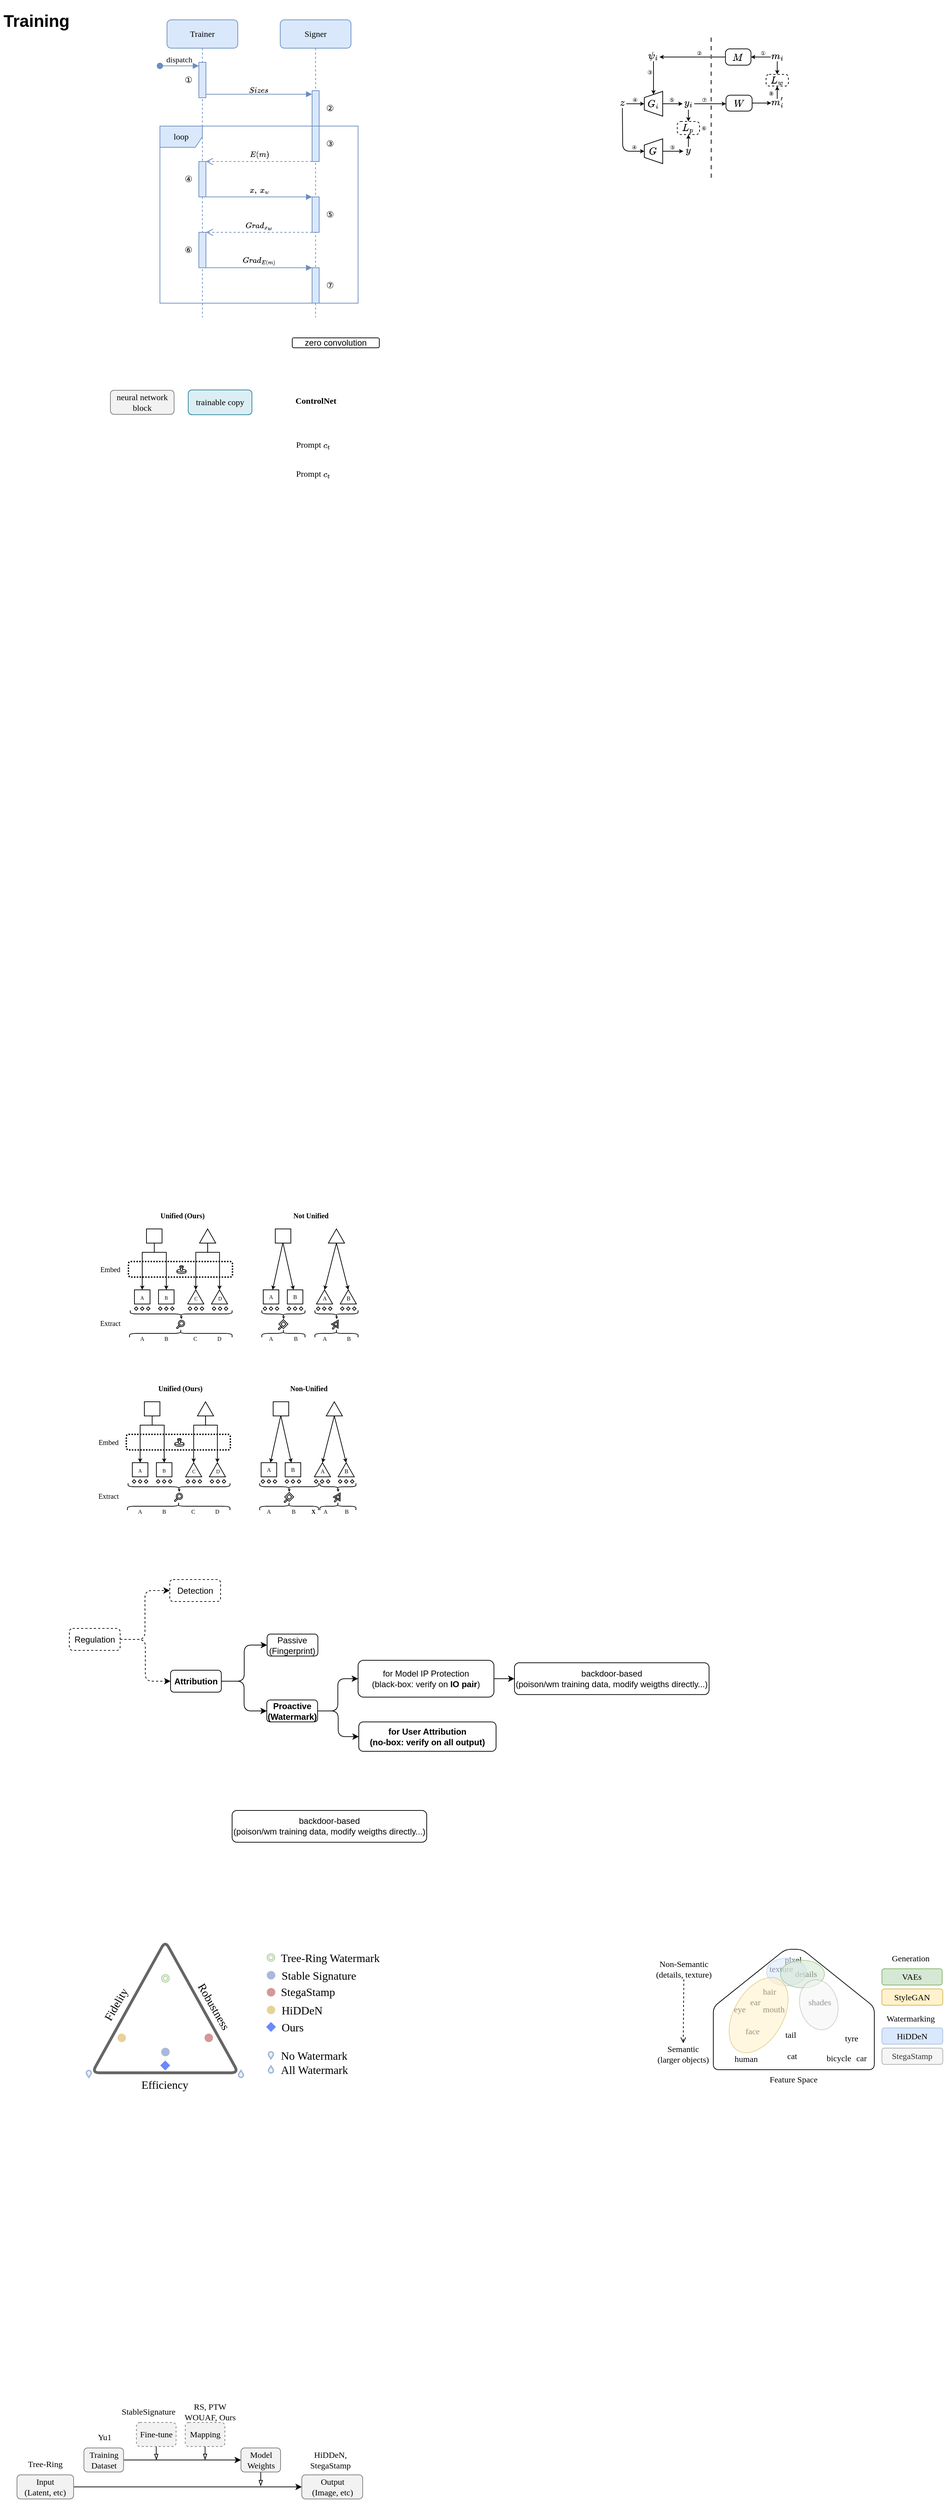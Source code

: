 <mxfile version="24.6.5" type="github">
  <diagram name="Page-1" id="PZq0YOHbQ7oVLTurD-o1">
    <mxGraphModel dx="617" dy="1471" grid="0" gridSize="10" guides="1" tooltips="1" connect="1" arrows="1" fold="1" page="1" pageScale="1" pageWidth="850" pageHeight="1100" math="1" shadow="0">
      <root>
        <mxCell id="0" />
        <mxCell id="1" parent="0" />
        <mxCell id="htX8HI7_tb0ZppOs2i4L-1" value="&lt;h1&gt;Training&lt;/h1&gt;" style="text;html=1;strokeColor=none;fillColor=none;spacing=5;spacingTop=-20;whiteSpace=wrap;overflow=hidden;rounded=1;labelBackgroundColor=none;" parent="1" vertex="1">
          <mxGeometry x="69" y="-1087" width="136" height="56" as="geometry" />
        </mxCell>
        <mxCell id="wh6k3LLbh3ott6qiLdMX-3" value="Trainer" style="shape=umlLifeline;perimeter=lifelinePerimeter;whiteSpace=wrap;html=1;container=1;dropTarget=0;collapsible=0;recursiveResize=0;outlineConnect=0;portConstraint=eastwest;newEdgeStyle={&quot;curved&quot;:0,&quot;rounded&quot;:0};rounded=1;shadow=0;comic=0;fixDash=0;fillColor=#dae8fc;strokeColor=#6c8ebf;labelBackgroundColor=none;fontFamily=Times New Roman;perimeterSpacing=0;" parent="1" vertex="1">
          <mxGeometry x="305" y="-1069" width="100" height="420" as="geometry" />
        </mxCell>
        <mxCell id="wh6k3LLbh3ott6qiLdMX-43" value="" style="html=1;points=[[0,0,0,0,5],[0,1,0,0,-5],[1,0,0,0,5],[1,1,0,0,-5]];perimeter=orthogonalPerimeter;outlineConnect=0;targetShapes=umlLifeline;portConstraint=eastwest;newEdgeStyle={&quot;curved&quot;:0,&quot;rounded&quot;:0};fillColor=#dae8fc;strokeColor=#6c8ebf;labelBackgroundColor=none;fontFamily=Times New Roman;" parent="wh6k3LLbh3ott6qiLdMX-3" vertex="1">
          <mxGeometry x="45" y="60" width="10" height="50" as="geometry" />
        </mxCell>
        <mxCell id="wh6k3LLbh3ott6qiLdMX-44" value="dispatch" style="html=1;verticalAlign=bottom;startArrow=oval;endArrow=block;startSize=8;curved=0;rounded=0;entryX=0;entryY=0;entryDx=0;entryDy=5;fillColor=#dae8fc;strokeColor=#6c8ebf;labelBackgroundColor=none;fontFamily=Times New Roman;" parent="wh6k3LLbh3ott6qiLdMX-3" target="wh6k3LLbh3ott6qiLdMX-43" edge="1">
          <mxGeometry x="-0.04" relative="1" as="geometry">
            <mxPoint x="-10" y="65" as="sourcePoint" />
            <mxPoint as="offset" />
          </mxGeometry>
        </mxCell>
        <mxCell id="wh6k3LLbh3ott6qiLdMX-19" value="" style="html=1;points=[[0,0,0,0,5],[0,1,0,0,-5],[1,0,0,0,5],[1,1,0,0,-5]];perimeter=orthogonalPerimeter;outlineConnect=0;targetShapes=umlLifeline;portConstraint=eastwest;newEdgeStyle={&quot;curved&quot;:0,&quot;rounded&quot;:0};fillColor=#dae8fc;strokeColor=#6c8ebf;fontFamily=Times New Roman;labelBackgroundColor=none;" parent="wh6k3LLbh3ott6qiLdMX-3" vertex="1">
          <mxGeometry x="45" y="200" width="10" height="50" as="geometry" />
        </mxCell>
        <mxCell id="wh6k3LLbh3ott6qiLdMX-24" value="" style="html=1;points=[[0,0,0,0,5],[0,1,0,0,-5],[1,0,0,0,5],[1,1,0,0,-5]];perimeter=orthogonalPerimeter;outlineConnect=0;targetShapes=umlLifeline;portConstraint=eastwest;newEdgeStyle={&quot;curved&quot;:0,&quot;rounded&quot;:0};fillColor=#dae8fc;strokeColor=#6c8ebf;fontFamily=Times New Roman;labelBackgroundColor=none;" parent="wh6k3LLbh3ott6qiLdMX-3" vertex="1">
          <mxGeometry x="45" y="300" width="10" height="50" as="geometry" />
        </mxCell>
        <mxCell id="wh6k3LLbh3ott6qiLdMX-37" value="⑥" style="text;html=1;align=center;verticalAlign=middle;resizable=0;points=[];autosize=1;strokeColor=none;fillColor=none;fontFamily=Times New Roman;labelBackgroundColor=none;" parent="wh6k3LLbh3ott6qiLdMX-3" vertex="1">
          <mxGeometry x="10" y="310" width="40" height="30" as="geometry" />
        </mxCell>
        <mxCell id="wh6k3LLbh3ott6qiLdMX-35" value="④" style="text;html=1;align=center;verticalAlign=middle;resizable=0;points=[];autosize=1;strokeColor=none;fillColor=none;fontFamily=Times New Roman;labelBackgroundColor=none;" parent="wh6k3LLbh3ott6qiLdMX-3" vertex="1">
          <mxGeometry x="10" y="210" width="40" height="30" as="geometry" />
        </mxCell>
        <mxCell id="wh6k3LLbh3ott6qiLdMX-4" value="Signer" style="shape=umlLifeline;perimeter=lifelinePerimeter;whiteSpace=wrap;html=1;container=1;dropTarget=0;collapsible=0;recursiveResize=0;outlineConnect=0;portConstraint=eastwest;newEdgeStyle={&quot;curved&quot;:0,&quot;rounded&quot;:0};rounded=1;shadow=0;comic=0;fixDash=0;fillColor=#dae8fc;strokeColor=#6c8ebf;labelBackgroundColor=none;fontFamily=Times New Roman;glass=0;snapToPoint=0;" parent="1" vertex="1">
          <mxGeometry x="465" y="-1069" width="100" height="420" as="geometry" />
        </mxCell>
        <mxCell id="wh6k3LLbh3ott6qiLdMX-16" value="" style="html=1;points=[[0,0,0,0,5],[0,1,0,0,-5],[1,0,0,0,5],[1,1,0,0,-5]];perimeter=orthogonalPerimeter;outlineConnect=0;targetShapes=umlLifeline;portConstraint=eastwest;newEdgeStyle={&quot;curved&quot;:0,&quot;rounded&quot;:0};fillColor=#dae8fc;strokeColor=#6c8ebf;fontFamily=Times New Roman;labelBackgroundColor=none;" parent="wh6k3LLbh3ott6qiLdMX-4" vertex="1">
          <mxGeometry x="45" y="100" width="10" height="100" as="geometry" />
        </mxCell>
        <mxCell id="wh6k3LLbh3ott6qiLdMX-20" value="" style="html=1;points=[[0,0,0,0,5],[0,1,0,0,-5],[1,0,0,0,5],[1,1,0,0,-5]];perimeter=orthogonalPerimeter;outlineConnect=0;targetShapes=umlLifeline;portConstraint=eastwest;newEdgeStyle={&quot;curved&quot;:0,&quot;rounded&quot;:0};fillColor=#dae8fc;strokeColor=#6c8ebf;fontFamily=Times New Roman;labelBackgroundColor=none;" parent="wh6k3LLbh3ott6qiLdMX-4" vertex="1">
          <mxGeometry x="45" y="250" width="10" height="50" as="geometry" />
        </mxCell>
        <mxCell id="wh6k3LLbh3ott6qiLdMX-23" value="" style="html=1;points=[[0,0,0,0,5],[0,1,0,0,-5],[1,0,0,0,5],[1,1,0,0,-5]];perimeter=orthogonalPerimeter;outlineConnect=0;targetShapes=umlLifeline;portConstraint=eastwest;newEdgeStyle={&quot;curved&quot;:0,&quot;rounded&quot;:0};fillColor=#dae8fc;strokeColor=#6c8ebf;fontFamily=Times New Roman;labelBackgroundColor=none;" parent="wh6k3LLbh3ott6qiLdMX-4" vertex="1">
          <mxGeometry x="45" y="350" width="10" height="50" as="geometry" />
        </mxCell>
        <mxCell id="wh6k3LLbh3ott6qiLdMX-22" value="$$Grad_{x_{w}}$$" style="html=1;verticalAlign=bottom;endArrow=open;dashed=1;endSize=8;curved=0;rounded=0;fillColor=#dae8fc;strokeColor=#6c8ebf;fontFamily=Times New Roman;labelBackgroundColor=none;" parent="wh6k3LLbh3ott6qiLdMX-4" target="wh6k3LLbh3ott6qiLdMX-24" edge="1">
          <mxGeometry y="10" relative="1" as="geometry">
            <mxPoint x="-45" y="305" as="targetPoint" />
            <mxPoint x="45" y="300" as="sourcePoint" />
            <mxPoint as="offset" />
          </mxGeometry>
        </mxCell>
        <mxCell id="wh6k3LLbh3ott6qiLdMX-36" value="⑤" style="text;html=1;align=center;verticalAlign=middle;resizable=0;points=[];autosize=1;strokeColor=none;fillColor=none;fontFamily=Times New Roman;labelBackgroundColor=none;" parent="wh6k3LLbh3ott6qiLdMX-4" vertex="1">
          <mxGeometry x="50" y="260" width="40" height="30" as="geometry" />
        </mxCell>
        <mxCell id="wh6k3LLbh3ott6qiLdMX-32" value="②" style="text;html=1;align=center;verticalAlign=middle;resizable=0;points=[];autosize=1;strokeColor=none;fillColor=none;fontFamily=Times New Roman;labelBackgroundColor=none;" parent="wh6k3LLbh3ott6qiLdMX-4" vertex="1">
          <mxGeometry x="50" y="110" width="40" height="30" as="geometry" />
        </mxCell>
        <mxCell id="wh6k3LLbh3ott6qiLdMX-34" value="③" style="text;html=1;align=center;verticalAlign=middle;resizable=0;points=[];autosize=1;strokeColor=none;fillColor=none;fontFamily=Times New Roman;labelBackgroundColor=none;" parent="wh6k3LLbh3ott6qiLdMX-4" vertex="1">
          <mxGeometry x="50" y="160" width="40" height="30" as="geometry" />
        </mxCell>
        <mxCell id="wh6k3LLbh3ott6qiLdMX-38" value="⑦" style="text;html=1;align=center;verticalAlign=middle;resizable=0;points=[];autosize=1;strokeColor=none;fillColor=none;fontFamily=Times New Roman;labelBackgroundColor=none;" parent="wh6k3LLbh3ott6qiLdMX-4" vertex="1">
          <mxGeometry x="50" y="360" width="40" height="30" as="geometry" />
        </mxCell>
        <mxCell id="wh6k3LLbh3ott6qiLdMX-40" value="①" style="text;html=1;align=center;verticalAlign=middle;resizable=0;points=[];autosize=1;fontFamily=Times New Roman;labelBackgroundColor=none;" parent="1" vertex="1">
          <mxGeometry x="315" y="-999" width="40" height="30" as="geometry" />
        </mxCell>
        <mxCell id="wh6k3LLbh3ott6qiLdMX-17" value="$$Sizes$$" style="html=1;verticalAlign=bottom;endArrow=block;curved=0;rounded=0;entryX=0;entryY=0;entryDx=0;entryDy=5;fillColor=#dae8fc;strokeColor=#6c8ebf;fontFamily=Times New Roman;startArrow=none;startFill=0;labelBackgroundColor=none;" parent="1" target="wh6k3LLbh3ott6qiLdMX-16" edge="1">
          <mxGeometry x="-0.013" y="-14" relative="1" as="geometry">
            <mxPoint x="360" y="-964" as="sourcePoint" />
            <mxPoint as="offset" />
          </mxGeometry>
        </mxCell>
        <mxCell id="wh6k3LLbh3ott6qiLdMX-45" value="loop" style="shape=umlFrame;whiteSpace=wrap;html=1;pointerEvents=0;fillColor=#dae8fc;strokeColor=#6c8ebf;fontFamily=Times New Roman;labelBackgroundColor=none;" parent="1" vertex="1">
          <mxGeometry x="295" y="-919" width="280" height="250" as="geometry" />
        </mxCell>
        <mxCell id="wh6k3LLbh3ott6qiLdMX-18" value="$$E(m)$$" style="html=1;verticalAlign=bottom;endArrow=open;dashed=1;endSize=8;curved=0;rounded=0;fillColor=#dae8fc;strokeColor=#6c8ebf;fontFamily=Times New Roman;labelBackgroundColor=none;" parent="1" source="wh6k3LLbh3ott6qiLdMX-16" target="wh6k3LLbh3ott6qiLdMX-19" edge="1">
          <mxGeometry y="10" relative="1" as="geometry">
            <mxPoint x="420" y="-864" as="targetPoint" />
            <mxPoint x="490" y="-869" as="sourcePoint" />
            <mxPoint as="offset" />
          </mxGeometry>
        </mxCell>
        <mxCell id="wh6k3LLbh3ott6qiLdMX-21" value="$$x,\ x_{w}&lt;br&gt;$$" style="html=1;verticalAlign=bottom;endArrow=block;curved=0;rounded=0;fillColor=#dae8fc;strokeColor=#6c8ebf;fontFamily=Times New Roman;labelBackgroundColor=none;" parent="1" source="wh6k3LLbh3ott6qiLdMX-19" target="wh6k3LLbh3ott6qiLdMX-20" edge="1">
          <mxGeometry y="-10" relative="1" as="geometry">
            <mxPoint x="320" y="-819" as="sourcePoint" />
            <mxPoint as="offset" />
          </mxGeometry>
        </mxCell>
        <mxCell id="wh6k3LLbh3ott6qiLdMX-25" value="$$Grad_{E(m)}$$" style="html=1;verticalAlign=bottom;endArrow=block;curved=0;rounded=0;fillColor=#dae8fc;strokeColor=#6c8ebf;fontFamily=Times New Roman;labelBackgroundColor=none;" parent="1" source="wh6k3LLbh3ott6qiLdMX-24" target="wh6k3LLbh3ott6qiLdMX-23" edge="1">
          <mxGeometry y="-10" width="80" relative="1" as="geometry">
            <mxPoint x="320" y="-719" as="sourcePoint" />
            <mxPoint x="475" y="-709" as="targetPoint" />
            <mxPoint as="offset" />
          </mxGeometry>
        </mxCell>
        <mxCell id="BrTKEgk7l0qO_2mIqox_-1" value="neural network&lt;br&gt;block" style="rounded=1;whiteSpace=wrap;html=1;fillColor=#f2f2f2;strokeColor=#7f7f7f;fontFamily=Times New Roman;fontStyle=0" parent="1" vertex="1">
          <mxGeometry x="225" y="-546" width="90" height="34" as="geometry" />
        </mxCell>
        <mxCell id="BrTKEgk7l0qO_2mIqox_-2" value="zero convolution" style="rounded=1;whiteSpace=wrap;html=1;" parent="1" vertex="1">
          <mxGeometry x="482" y="-620" width="123" height="14" as="geometry" />
        </mxCell>
        <mxCell id="BrTKEgk7l0qO_2mIqox_-4" value="ControlNet" style="text;html=1;strokeColor=none;fillColor=none;align=center;verticalAlign=middle;whiteSpace=wrap;rounded=0;fontFamily=Times New Roman;fontStyle=1" parent="1" vertex="1">
          <mxGeometry x="446.5" y="-546" width="137" height="30" as="geometry" />
        </mxCell>
        <mxCell id="BrTKEgk7l0qO_2mIqox_-5" value="Prompt \(c_t\)" style="text;html=1;strokeColor=none;fillColor=none;align=center;verticalAlign=middle;whiteSpace=wrap;rounded=0;fontFamily=Times New Roman;fontSize=12;fontStyle=0" parent="1" vertex="1">
          <mxGeometry x="443" y="-484" width="137" height="30" as="geometry" />
        </mxCell>
        <mxCell id="BrTKEgk7l0qO_2mIqox_-7" value="trainable copy" style="rounded=1;whiteSpace=wrap;html=1;fillColor=#dbeef3;strokeColor=#30849b;fontFamily=Times New Roman;fontStyle=0" parent="1" vertex="1">
          <mxGeometry x="335" y="-546.5" width="90" height="35" as="geometry" />
        </mxCell>
        <mxCell id="BrTKEgk7l0qO_2mIqox_-8" value="Prompt `c_t`" style="text;strokeColor=none;fillColor=none;align=center;verticalAlign=middle;whiteSpace=wrap;rounded=0;fontFamily=Times New Roman;fontSize=12;fontStyle=0;html=1;" parent="1" vertex="1">
          <mxGeometry x="443" y="-443" width="137" height="30" as="geometry" />
        </mxCell>
        <mxCell id="nkmyGy2O61pzBa1mgSYK-3" value="" style="shape=delay;whiteSpace=wrap;html=1;rounded=0;shadow=0;glass=0;sketch=0;strokeColor=#000000;strokeWidth=1;fontFamily=Times New Roman;fontSize=8;rotation=-230;" parent="1" vertex="1">
          <mxGeometry x="538" y="776" width="6" height="1.85" as="geometry" />
        </mxCell>
        <mxCell id="nkmyGy2O61pzBa1mgSYK-4" style="edgeStyle=orthogonalEdgeStyle;html=1;elbow=vertical;rounded=0;endSize=3;" parent="1" source="nkmyGy2O61pzBa1mgSYK-6" target="nkmyGy2O61pzBa1mgSYK-11" edge="1">
          <mxGeometry relative="1" as="geometry">
            <Array as="points">
              <mxPoint x="287" y="671" />
              <mxPoint x="270" y="671" />
            </Array>
          </mxGeometry>
        </mxCell>
        <mxCell id="nkmyGy2O61pzBa1mgSYK-5" style="edgeStyle=orthogonalEdgeStyle;html=1;elbow=vertical;rounded=0;endSize=3;" parent="1" source="nkmyGy2O61pzBa1mgSYK-6" target="nkmyGy2O61pzBa1mgSYK-10" edge="1">
          <mxGeometry relative="1" as="geometry">
            <Array as="points">
              <mxPoint x="287" y="671" />
              <mxPoint x="304" y="671" />
            </Array>
          </mxGeometry>
        </mxCell>
        <mxCell id="nkmyGy2O61pzBa1mgSYK-6" value="" style="verticalLabelPosition=bottom;verticalAlign=top;html=1;shape=mxgraph.basic.rect;fillColor2=none;strokeWidth=1;size=20;indent=5;" parent="1" vertex="1">
          <mxGeometry x="276" y="638" width="22" height="20" as="geometry" />
        </mxCell>
        <mxCell id="nkmyGy2O61pzBa1mgSYK-7" style="edgeStyle=orthogonalEdgeStyle;rounded=0;html=1;entryX=0;entryY=0;entryDx=11.43;entryDy=0;entryPerimeter=0;elbow=vertical;endSize=3;" parent="1" source="nkmyGy2O61pzBa1mgSYK-9" target="nkmyGy2O61pzBa1mgSYK-13" edge="1">
          <mxGeometry relative="1" as="geometry">
            <Array as="points">
              <mxPoint x="362" y="671" />
              <mxPoint x="346" y="671" />
            </Array>
          </mxGeometry>
        </mxCell>
        <mxCell id="nkmyGy2O61pzBa1mgSYK-8" style="edgeStyle=orthogonalEdgeStyle;rounded=0;html=1;entryX=0;entryY=0;entryDx=11.43;entryDy=0;entryPerimeter=0;elbow=vertical;endSize=3;" parent="1" source="nkmyGy2O61pzBa1mgSYK-9" target="nkmyGy2O61pzBa1mgSYK-12" edge="1">
          <mxGeometry relative="1" as="geometry">
            <Array as="points">
              <mxPoint x="362" y="671" />
              <mxPoint x="379" y="671" />
            </Array>
          </mxGeometry>
        </mxCell>
        <mxCell id="nkmyGy2O61pzBa1mgSYK-9" value="" style="verticalLabelPosition=bottom;verticalAlign=top;html=1;shape=mxgraph.basic.acute_triangle;dx=0.5;" parent="1" vertex="1">
          <mxGeometry x="351" y="638" width="22.86" height="20" as="geometry" />
        </mxCell>
        <mxCell id="nkmyGy2O61pzBa1mgSYK-10" value="" style="verticalLabelPosition=bottom;verticalAlign=top;html=1;shape=mxgraph.basic.rect;fillColor2=none;strokeWidth=1;size=20;indent=5;" parent="1" vertex="1">
          <mxGeometry x="293" y="724" width="22" height="20" as="geometry" />
        </mxCell>
        <mxCell id="nkmyGy2O61pzBa1mgSYK-11" value="" style="verticalLabelPosition=bottom;verticalAlign=top;html=1;shape=mxgraph.basic.rect;fillColor2=none;strokeWidth=1;size=20;indent=5;" parent="1" vertex="1">
          <mxGeometry x="259" y="724" width="22" height="20" as="geometry" />
        </mxCell>
        <mxCell id="nkmyGy2O61pzBa1mgSYK-12" value="" style="verticalLabelPosition=bottom;verticalAlign=top;html=1;shape=mxgraph.basic.acute_triangle;dx=0.5;" parent="1" vertex="1">
          <mxGeometry x="367.79" y="724" width="22.86" height="20" as="geometry" />
        </mxCell>
        <mxCell id="nkmyGy2O61pzBa1mgSYK-13" value="" style="verticalLabelPosition=bottom;verticalAlign=top;html=1;shape=mxgraph.basic.acute_triangle;dx=0.5;" parent="1" vertex="1">
          <mxGeometry x="334.22" y="724" width="22.86" height="20" as="geometry" />
        </mxCell>
        <mxCell id="nkmyGy2O61pzBa1mgSYK-14" style="html=1;elbow=vertical;exitX=0.489;exitY=0.98;exitDx=0;exitDy=0;exitPerimeter=0;endSize=3;" parent="1" source="nkmyGy2O61pzBa1mgSYK-16" target="nkmyGy2O61pzBa1mgSYK-21" edge="1">
          <mxGeometry relative="1" as="geometry" />
        </mxCell>
        <mxCell id="nkmyGy2O61pzBa1mgSYK-15" style="html=1;elbow=vertical;exitX=0.5;exitY=1.017;exitDx=0;exitDy=0;exitPerimeter=0;endSize=3;" parent="1" source="nkmyGy2O61pzBa1mgSYK-16" target="nkmyGy2O61pzBa1mgSYK-20" edge="1">
          <mxGeometry relative="1" as="geometry" />
        </mxCell>
        <mxCell id="nkmyGy2O61pzBa1mgSYK-16" value="" style="verticalLabelPosition=bottom;verticalAlign=top;html=1;shape=mxgraph.basic.rect;fillColor2=none;strokeWidth=1;size=20;indent=5;" parent="1" vertex="1">
          <mxGeometry x="458" y="638" width="22" height="20" as="geometry" />
        </mxCell>
        <mxCell id="nkmyGy2O61pzBa1mgSYK-17" style="html=1;entryX=0;entryY=0;entryDx=11.43;entryDy=0;entryPerimeter=0;elbow=vertical;exitX=0.5;exitY=1;exitDx=0;exitDy=0;exitPerimeter=0;endSize=3;" parent="1" source="nkmyGy2O61pzBa1mgSYK-19" target="nkmyGy2O61pzBa1mgSYK-23" edge="1">
          <mxGeometry relative="1" as="geometry" />
        </mxCell>
        <mxCell id="nkmyGy2O61pzBa1mgSYK-18" style="html=1;entryX=0;entryY=0;entryDx=11.43;entryDy=0;entryPerimeter=0;elbow=vertical;exitX=0.5;exitY=1;exitDx=0;exitDy=0;exitPerimeter=0;endSize=3;" parent="1" source="nkmyGy2O61pzBa1mgSYK-19" target="nkmyGy2O61pzBa1mgSYK-22" edge="1">
          <mxGeometry relative="1" as="geometry" />
        </mxCell>
        <mxCell id="nkmyGy2O61pzBa1mgSYK-19" value="" style="verticalLabelPosition=bottom;verticalAlign=top;html=1;shape=mxgraph.basic.acute_triangle;dx=0.5;" parent="1" vertex="1">
          <mxGeometry x="533" y="638" width="22.86" height="20" as="geometry" />
        </mxCell>
        <mxCell id="nkmyGy2O61pzBa1mgSYK-20" value="" style="verticalLabelPosition=bottom;verticalAlign=top;html=1;shape=mxgraph.basic.rect;fillColor2=none;strokeWidth=1;size=20;indent=5;" parent="1" vertex="1">
          <mxGeometry x="475" y="724" width="22" height="20" as="geometry" />
        </mxCell>
        <mxCell id="nkmyGy2O61pzBa1mgSYK-21" value="" style="verticalLabelPosition=bottom;verticalAlign=top;html=1;shape=mxgraph.basic.rect;fillColor2=none;strokeWidth=1;size=20;indent=5;" parent="1" vertex="1">
          <mxGeometry x="441" y="724" width="22" height="20" as="geometry" />
        </mxCell>
        <mxCell id="nkmyGy2O61pzBa1mgSYK-22" value="" style="verticalLabelPosition=bottom;verticalAlign=top;html=1;shape=mxgraph.basic.acute_triangle;dx=0.5;" parent="1" vertex="1">
          <mxGeometry x="549.79" y="724" width="22.86" height="20" as="geometry" />
        </mxCell>
        <mxCell id="nkmyGy2O61pzBa1mgSYK-23" value="" style="verticalLabelPosition=bottom;verticalAlign=top;html=1;shape=mxgraph.basic.acute_triangle;dx=0.5;" parent="1" vertex="1">
          <mxGeometry x="516.22" y="724" width="22.86" height="20" as="geometry" />
        </mxCell>
        <mxCell id="nkmyGy2O61pzBa1mgSYK-24" value="" style="html=1;fontColor=#FF3333;fontStyle=1;align=left;verticalAlign=top;spacing=0;labelBorderColor=none;fillColor=none;strokeWidth=2;strokeColor=#000000;spacingLeft=4;spacingTop=-3;fontFamily=Times New Roman;fontSize=8;perimeterSpacing=0;rounded=1;glass=0;shadow=0;dashed=1;dashPattern=1 1;" parent="1" vertex="1">
          <mxGeometry x="250.5" y="684" width="147" height="22" as="geometry" />
        </mxCell>
        <mxCell id="nkmyGy2O61pzBa1mgSYK-25" value="&lt;font style=&quot;font-size: 10px;&quot;&gt;Embed&lt;/font&gt;" style="text;html=1;strokeColor=none;fillColor=none;align=center;verticalAlign=middle;whiteSpace=wrap;rounded=0;shadow=0;glass=0;dashed=1;dashPattern=1 1;sketch=0;strokeWidth=2;fontFamily=Times New Roman;fontSize=8;" parent="1" vertex="1">
          <mxGeometry x="208" y="687" width="34" height="16" as="geometry" />
        </mxCell>
        <mxCell id="nkmyGy2O61pzBa1mgSYK-26" value="A" style="text;fontSize=8;fontFamily=Times New Roman;rounded=0;align=center;horizontal=1;verticalAlign=middle;fillColor=none;fontColor=default;whiteSpace=wrap;html=1;" parent="1" vertex="1">
          <mxGeometry x="447" y="729" width="10" height="10" as="geometry" />
        </mxCell>
        <mxCell id="nkmyGy2O61pzBa1mgSYK-27" value="" style="group" parent="1" vertex="1" connectable="0">
          <mxGeometry x="264" y="731" width="10.78" height="11" as="geometry" />
        </mxCell>
        <mxCell id="nkmyGy2O61pzBa1mgSYK-28" value="" style="verticalLabelPosition=bottom;verticalAlign=top;html=1;shape=mxgraph.basic.arc;startAngle=0.3;endAngle=0.3;" parent="nkmyGy2O61pzBa1mgSYK-27" vertex="1">
          <mxGeometry x="0.98" y="0.5" width="9.8" height="10" as="geometry" />
        </mxCell>
        <mxCell id="nkmyGy2O61pzBa1mgSYK-29" value="&lt;font style=&quot;font-size: 7px;&quot;&gt;A&lt;/font&gt;" style="text;html=1;strokeColor=none;fillColor=none;align=center;verticalAlign=middle;whiteSpace=wrap;rounded=0;horizontal=1;fontFamily=Times New Roman;spacing=2;fontSize=7;" parent="nkmyGy2O61pzBa1mgSYK-27" vertex="1">
          <mxGeometry x="5" y="1" width="2.5" height="7.5" as="geometry" />
        </mxCell>
        <mxCell id="nkmyGy2O61pzBa1mgSYK-30" value="" style="group" parent="1" vertex="1" connectable="0">
          <mxGeometry x="299.1" y="731.5" width="9.8" height="10" as="geometry" />
        </mxCell>
        <mxCell id="nkmyGy2O61pzBa1mgSYK-31" value="" style="verticalLabelPosition=bottom;verticalAlign=top;html=1;shape=mxgraph.basic.arc;startAngle=0.3;endAngle=0.3;" parent="nkmyGy2O61pzBa1mgSYK-30" vertex="1">
          <mxGeometry width="9.8" height="10" as="geometry" />
        </mxCell>
        <mxCell id="nkmyGy2O61pzBa1mgSYK-32" value="&lt;font style=&quot;font-size: 7px;&quot;&gt;B&lt;/font&gt;" style="text;html=1;strokeColor=none;fillColor=none;align=center;verticalAlign=middle;whiteSpace=wrap;rounded=0;horizontal=1;fontFamily=Times New Roman;spacing=2;fontSize=7;" parent="nkmyGy2O61pzBa1mgSYK-30" vertex="1">
          <mxGeometry x="3.765" y="1.589" width="2.273" height="6.818" as="geometry" />
        </mxCell>
        <mxCell id="nkmyGy2O61pzBa1mgSYK-33" value="" style="group;strokeWidth=1;" parent="1" vertex="1" connectable="0">
          <mxGeometry x="341.24" y="733" width="8.82" height="9" as="geometry" />
        </mxCell>
        <mxCell id="nkmyGy2O61pzBa1mgSYK-34" value="" style="verticalLabelPosition=bottom;verticalAlign=top;html=1;shape=mxgraph.basic.arc;startAngle=0.3;endAngle=0.3;" parent="nkmyGy2O61pzBa1mgSYK-33" vertex="1">
          <mxGeometry width="8.82" height="9" as="geometry" />
        </mxCell>
        <mxCell id="nkmyGy2O61pzBa1mgSYK-35" value="&lt;font style=&quot;font-size: 7px;&quot;&gt;C&lt;/font&gt;" style="text;html=1;strokeColor=none;fillColor=none;align=center;verticalAlign=middle;whiteSpace=wrap;rounded=0;horizontal=1;fontFamily=Times New Roman;spacing=2;fontSize=7;" parent="nkmyGy2O61pzBa1mgSYK-33" vertex="1">
          <mxGeometry x="3.761" y="0.998" width="2.045" height="6.136" as="geometry" />
        </mxCell>
        <mxCell id="nkmyGy2O61pzBa1mgSYK-36" value="B" style="text;whiteSpace=wrap;fontSize=8;fontFamily=Times New Roman;rounded=0;align=center;horizontal=1;verticalAlign=middle;html=1;" parent="1" vertex="1">
          <mxGeometry x="481" y="729" width="10" height="10" as="geometry" />
        </mxCell>
        <mxCell id="nkmyGy2O61pzBa1mgSYK-37" value="A" style="text;fontSize=8;fontFamily=Times New Roman;rounded=0;align=center;horizontal=1;verticalAlign=middle;fillColor=none;fontColor=default;whiteSpace=wrap;html=1;" parent="1" vertex="1">
          <mxGeometry x="523" y="731" width="10" height="10" as="geometry" />
        </mxCell>
        <mxCell id="nkmyGy2O61pzBa1mgSYK-38" value="B" style="text;whiteSpace=wrap;fontSize=8;fontFamily=Times New Roman;rounded=0;align=center;horizontal=1;verticalAlign=middle;html=1;spacing=2;spacingLeft=1;" parent="1" vertex="1">
          <mxGeometry x="556.22" y="731" width="10" height="10" as="geometry" />
        </mxCell>
        <mxCell id="nkmyGy2O61pzBa1mgSYK-39" value="" style="strokeWidth=1;html=1;shape=mxgraph.flowchart.decision;whiteSpace=wrap;rounded=0;shadow=0;glass=0;sketch=0;strokeColor=#000000;fontFamily=Times New Roman;fontSize=8;fontColor=default;fillColor=none;" parent="1" vertex="1">
          <mxGeometry x="259" y="748" width="5" height="5" as="geometry" />
        </mxCell>
        <mxCell id="nkmyGy2O61pzBa1mgSYK-40" value="" style="strokeWidth=1;html=1;shape=mxgraph.flowchart.decision;whiteSpace=wrap;rounded=0;shadow=0;glass=0;sketch=0;strokeColor=#000000;fontFamily=Times New Roman;fontSize=8;fontColor=default;fillColor=none;" parent="1" vertex="1">
          <mxGeometry x="267.5" y="748" width="5" height="5" as="geometry" />
        </mxCell>
        <mxCell id="nkmyGy2O61pzBa1mgSYK-41" value="" style="strokeWidth=1;html=1;shape=mxgraph.flowchart.decision;whiteSpace=wrap;rounded=0;shadow=0;glass=0;sketch=0;strokeColor=#000000;fontFamily=Times New Roman;fontSize=8;fontColor=default;fillColor=none;" parent="1" vertex="1">
          <mxGeometry x="276" y="748" width="5" height="5" as="geometry" />
        </mxCell>
        <mxCell id="nkmyGy2O61pzBa1mgSYK-42" value="" style="verticalLabelPosition=bottom;verticalAlign=top;html=1;shape=mxgraph.basic.arc;startAngle=0.3;endAngle=0.3;" parent="1" vertex="1">
          <mxGeometry x="374.81" y="733" width="8.82" height="9" as="geometry" />
        </mxCell>
        <mxCell id="nkmyGy2O61pzBa1mgSYK-43" value="&lt;font style=&quot;font-size: 7px;&quot;&gt;D&lt;/font&gt;" style="text;html=1;strokeColor=none;fillColor=none;align=center;verticalAlign=middle;whiteSpace=wrap;rounded=0;horizontal=1;fontFamily=Times New Roman;spacing=2;fontSize=7;" parent="1" vertex="1">
          <mxGeometry x="379.391" y="734.428" width="2.045" height="6.136" as="geometry" />
        </mxCell>
        <mxCell id="nkmyGy2O61pzBa1mgSYK-44" value="" style="strokeWidth=1;html=1;shape=mxgraph.flowchart.decision;whiteSpace=wrap;rounded=0;shadow=0;glass=0;sketch=0;strokeColor=#000000;fontFamily=Times New Roman;fontSize=8;fontColor=default;fillColor=none;" parent="1" vertex="1">
          <mxGeometry x="293" y="748" width="5" height="5" as="geometry" />
        </mxCell>
        <mxCell id="nkmyGy2O61pzBa1mgSYK-45" value="" style="strokeWidth=1;html=1;shape=mxgraph.flowchart.decision;whiteSpace=wrap;rounded=0;shadow=0;glass=0;sketch=0;strokeColor=#000000;fontFamily=Times New Roman;fontSize=8;fontColor=default;fillColor=none;" parent="1" vertex="1">
          <mxGeometry x="301.5" y="748" width="5" height="5" as="geometry" />
        </mxCell>
        <mxCell id="nkmyGy2O61pzBa1mgSYK-46" value="" style="strokeWidth=1;html=1;shape=mxgraph.flowchart.decision;whiteSpace=wrap;rounded=0;shadow=0;glass=0;sketch=0;strokeColor=#000000;fontFamily=Times New Roman;fontSize=8;fontColor=default;fillColor=none;" parent="1" vertex="1">
          <mxGeometry x="310" y="748" width="5" height="5" as="geometry" />
        </mxCell>
        <mxCell id="nkmyGy2O61pzBa1mgSYK-47" value="" style="strokeWidth=1;html=1;shape=mxgraph.flowchart.decision;whiteSpace=wrap;rounded=0;shadow=0;glass=0;sketch=0;strokeColor=#000000;fontFamily=Times New Roman;fontSize=8;fontColor=default;fillColor=none;" parent="1" vertex="1">
          <mxGeometry x="335" y="748" width="5" height="5" as="geometry" />
        </mxCell>
        <mxCell id="nkmyGy2O61pzBa1mgSYK-48" value="" style="strokeWidth=1;html=1;shape=mxgraph.flowchart.decision;whiteSpace=wrap;rounded=0;shadow=0;glass=0;sketch=0;strokeColor=#000000;fontFamily=Times New Roman;fontSize=8;fontColor=default;fillColor=none;" parent="1" vertex="1">
          <mxGeometry x="343.5" y="748" width="5" height="5" as="geometry" />
        </mxCell>
        <mxCell id="nkmyGy2O61pzBa1mgSYK-49" value="" style="strokeWidth=1;html=1;shape=mxgraph.flowchart.decision;whiteSpace=wrap;rounded=0;shadow=0;glass=0;sketch=0;strokeColor=#000000;fontFamily=Times New Roman;fontSize=8;fontColor=default;fillColor=none;" parent="1" vertex="1">
          <mxGeometry x="352" y="748" width="5" height="5" as="geometry" />
        </mxCell>
        <mxCell id="nkmyGy2O61pzBa1mgSYK-50" value="" style="strokeWidth=1;html=1;shape=mxgraph.flowchart.decision;whiteSpace=wrap;rounded=0;shadow=0;glass=0;sketch=0;strokeColor=#000000;fontFamily=Times New Roman;fontSize=8;fontColor=default;fillColor=none;" parent="1" vertex="1">
          <mxGeometry x="369" y="748" width="5" height="5" as="geometry" />
        </mxCell>
        <mxCell id="nkmyGy2O61pzBa1mgSYK-51" value="" style="strokeWidth=1;html=1;shape=mxgraph.flowchart.decision;whiteSpace=wrap;rounded=0;shadow=0;glass=0;sketch=0;strokeColor=#000000;fontFamily=Times New Roman;fontSize=8;fontColor=default;fillColor=none;" parent="1" vertex="1">
          <mxGeometry x="377.5" y="748" width="5" height="5" as="geometry" />
        </mxCell>
        <mxCell id="nkmyGy2O61pzBa1mgSYK-52" value="" style="strokeWidth=1;html=1;shape=mxgraph.flowchart.decision;whiteSpace=wrap;rounded=0;shadow=0;glass=0;sketch=0;strokeColor=#000000;fontFamily=Times New Roman;fontSize=8;fontColor=default;fillColor=none;" parent="1" vertex="1">
          <mxGeometry x="386" y="748" width="5" height="5" as="geometry" />
        </mxCell>
        <mxCell id="nkmyGy2O61pzBa1mgSYK-53" value="" style="group" parent="1" vertex="1" connectable="0">
          <mxGeometry x="318.225" y="767" width="11.775" height="12.1" as="geometry" />
        </mxCell>
        <mxCell id="nkmyGy2O61pzBa1mgSYK-54" value="" style="shape=delay;whiteSpace=wrap;html=1;rounded=0;shadow=0;glass=0;sketch=0;strokeColor=#000000;strokeWidth=1;fontFamily=Times New Roman;fontSize=8;rotation=-225;" parent="nkmyGy2O61pzBa1mgSYK-53" vertex="1">
          <mxGeometry x="-0.225" y="8.4" width="6" height="1.85" as="geometry" />
        </mxCell>
        <mxCell id="nkmyGy2O61pzBa1mgSYK-55" value="" style="verticalLabelPosition=bottom;verticalAlign=top;html=1;shape=mxgraph.basic.donut;dx=1.74;rounded=1;shadow=0;glass=0;sketch=0;strokeColor=#000000;strokeWidth=1;fontFamily=Times New Roman;fontSize=10;" parent="nkmyGy2O61pzBa1mgSYK-53" vertex="1">
          <mxGeometry x="2.775" width="9" height="9" as="geometry" />
        </mxCell>
        <mxCell id="nkmyGy2O61pzBa1mgSYK-56" value="" style="group" parent="1" vertex="1" connectable="0">
          <mxGeometry x="253" y="753" width="144" height="10" as="geometry" />
        </mxCell>
        <mxCell id="nkmyGy2O61pzBa1mgSYK-57" style="edgeStyle=none;rounded=0;html=1;strokeWidth=0;fontFamily=Times New Roman;fontSize=8;fontColor=default;endArrow=classic;endFill=1;endSize=4;elbow=vertical;" parent="nkmyGy2O61pzBa1mgSYK-56" source="nkmyGy2O61pzBa1mgSYK-58" edge="1">
          <mxGeometry relative="1" as="geometry">
            <mxPoint x="72" y="12" as="targetPoint" />
            <Array as="points">
              <mxPoint x="72" y="9" />
            </Array>
          </mxGeometry>
        </mxCell>
        <mxCell id="nkmyGy2O61pzBa1mgSYK-58" value="" style="shape=curlyBracket;whiteSpace=wrap;html=1;rounded=1;labelPosition=left;verticalLabelPosition=middle;align=right;verticalAlign=middle;shadow=0;glass=0;sketch=0;strokeColor=#000000;strokeWidth=1;fontFamily=Times New Roman;fontSize=8;fontColor=default;fillColor=none;direction=north;allowArrows=1;perimeter=rectanglePerimeter;portConstraintRotation=0;snapToPoint=0;treeFolding=0;size=0.5;perimeterSpacing=0;" parent="nkmyGy2O61pzBa1mgSYK-56" vertex="1">
          <mxGeometry width="144" height="10" as="geometry" />
        </mxCell>
        <mxCell id="nkmyGy2O61pzBa1mgSYK-59" value="&lt;font style=&quot;font-size: 8px;&quot;&gt;A&lt;/font&gt;" style="text;html=1;strokeColor=none;fillColor=none;align=center;verticalAlign=middle;whiteSpace=wrap;rounded=0;horizontal=1;fontFamily=Times New Roman;spacing=2;fontSize=8;" parent="1" vertex="1">
          <mxGeometry x="268.75" y="789" width="2.5" height="7.5" as="geometry" />
        </mxCell>
        <mxCell id="nkmyGy2O61pzBa1mgSYK-60" value="&lt;font style=&quot;font-size: 8px;&quot;&gt;B&lt;/font&gt;" style="text;html=1;strokeColor=none;fillColor=none;align=center;verticalAlign=middle;whiteSpace=wrap;rounded=0;horizontal=1;fontFamily=Times New Roman;spacing=2;fontSize=8;" parent="1" vertex="1">
          <mxGeometry x="303.14" y="789" width="2.5" height="7.5" as="geometry" />
        </mxCell>
        <mxCell id="nkmyGy2O61pzBa1mgSYK-61" value="&lt;font style=&quot;font-size: 8px;&quot;&gt;C&lt;/font&gt;" style="text;html=1;strokeColor=none;fillColor=none;align=center;verticalAlign=middle;whiteSpace=wrap;rounded=0;horizontal=1;fontFamily=Times New Roman;spacing=2;fontSize=8;" parent="1" vertex="1">
          <mxGeometry x="343.5" y="789" width="2.5" height="7.5" as="geometry" />
        </mxCell>
        <mxCell id="nkmyGy2O61pzBa1mgSYK-62" value="&lt;font style=&quot;font-size: 8px;&quot;&gt;D&lt;/font&gt;" style="text;html=1;strokeColor=none;fillColor=none;align=center;verticalAlign=middle;whiteSpace=wrap;rounded=0;horizontal=1;fontFamily=Times New Roman;spacing=2;fontSize=8;" parent="1" vertex="1">
          <mxGeometry x="377.89" y="789" width="2.5" height="7.5" as="geometry" />
        </mxCell>
        <mxCell id="nkmyGy2O61pzBa1mgSYK-63" value="&lt;font style=&quot;font-size: 10px;&quot;&gt;Extract&lt;/font&gt;" style="text;html=1;strokeColor=none;fillColor=none;align=center;verticalAlign=middle;whiteSpace=wrap;rounded=0;shadow=0;glass=0;dashed=1;dashPattern=1 1;sketch=0;strokeWidth=2;fontFamily=Times New Roman;fontSize=8;" parent="1" vertex="1">
          <mxGeometry x="208" y="763.1" width="34" height="16" as="geometry" />
        </mxCell>
        <mxCell id="nkmyGy2O61pzBa1mgSYK-64" value="" style="strokeWidth=1;html=1;shape=mxgraph.flowchart.decision;whiteSpace=wrap;rounded=0;shadow=0;glass=0;sketch=0;strokeColor=#000000;fontFamily=Times New Roman;fontSize=8;fontColor=default;fillColor=none;" parent="1" vertex="1">
          <mxGeometry x="441" y="748" width="5" height="5" as="geometry" />
        </mxCell>
        <mxCell id="nkmyGy2O61pzBa1mgSYK-65" value="" style="strokeWidth=1;html=1;shape=mxgraph.flowchart.decision;whiteSpace=wrap;rounded=0;shadow=0;glass=0;sketch=0;strokeColor=#000000;fontFamily=Times New Roman;fontSize=8;fontColor=default;fillColor=none;" parent="1" vertex="1">
          <mxGeometry x="449.5" y="748" width="5" height="5" as="geometry" />
        </mxCell>
        <mxCell id="nkmyGy2O61pzBa1mgSYK-66" value="" style="strokeWidth=1;html=1;shape=mxgraph.flowchart.decision;whiteSpace=wrap;rounded=0;shadow=0;glass=0;sketch=0;strokeColor=#000000;fontFamily=Times New Roman;fontSize=8;fontColor=default;fillColor=none;" parent="1" vertex="1">
          <mxGeometry x="458" y="748" width="5" height="5" as="geometry" />
        </mxCell>
        <mxCell id="nkmyGy2O61pzBa1mgSYK-67" value="" style="strokeWidth=1;html=1;shape=mxgraph.flowchart.decision;whiteSpace=wrap;rounded=0;shadow=0;glass=0;sketch=0;strokeColor=#000000;fontFamily=Times New Roman;fontSize=8;fontColor=default;fillColor=none;" parent="1" vertex="1">
          <mxGeometry x="475" y="748" width="5" height="5" as="geometry" />
        </mxCell>
        <mxCell id="nkmyGy2O61pzBa1mgSYK-68" value="" style="strokeWidth=1;html=1;shape=mxgraph.flowchart.decision;whiteSpace=wrap;rounded=0;shadow=0;glass=0;sketch=0;strokeColor=#000000;fontFamily=Times New Roman;fontSize=8;fontColor=default;fillColor=none;" parent="1" vertex="1">
          <mxGeometry x="483.5" y="748" width="5" height="5" as="geometry" />
        </mxCell>
        <mxCell id="nkmyGy2O61pzBa1mgSYK-69" value="" style="strokeWidth=1;html=1;shape=mxgraph.flowchart.decision;whiteSpace=wrap;rounded=0;shadow=0;glass=0;sketch=0;strokeColor=#000000;fontFamily=Times New Roman;fontSize=8;fontColor=default;fillColor=none;" parent="1" vertex="1">
          <mxGeometry x="492" y="748" width="5" height="5" as="geometry" />
        </mxCell>
        <mxCell id="nkmyGy2O61pzBa1mgSYK-70" value="" style="strokeWidth=1;html=1;shape=mxgraph.flowchart.decision;whiteSpace=wrap;rounded=0;shadow=0;glass=0;sketch=0;strokeColor=#000000;fontFamily=Times New Roman;fontSize=8;fontColor=default;fillColor=none;" parent="1" vertex="1">
          <mxGeometry x="516.22" y="748" width="5" height="5" as="geometry" />
        </mxCell>
        <mxCell id="nkmyGy2O61pzBa1mgSYK-71" value="" style="strokeWidth=1;html=1;shape=mxgraph.flowchart.decision;whiteSpace=wrap;rounded=0;shadow=0;glass=0;sketch=0;strokeColor=#000000;fontFamily=Times New Roman;fontSize=8;fontColor=default;fillColor=none;" parent="1" vertex="1">
          <mxGeometry x="524.72" y="748" width="5" height="5" as="geometry" />
        </mxCell>
        <mxCell id="nkmyGy2O61pzBa1mgSYK-72" value="" style="strokeWidth=1;html=1;shape=mxgraph.flowchart.decision;whiteSpace=wrap;rounded=0;shadow=0;glass=0;sketch=0;strokeColor=#000000;fontFamily=Times New Roman;fontSize=8;fontColor=default;fillColor=none;" parent="1" vertex="1">
          <mxGeometry x="533.22" y="748" width="5" height="5" as="geometry" />
        </mxCell>
        <mxCell id="nkmyGy2O61pzBa1mgSYK-73" value="" style="strokeWidth=1;html=1;shape=mxgraph.flowchart.decision;whiteSpace=wrap;rounded=0;shadow=0;glass=0;sketch=0;strokeColor=#000000;fontFamily=Times New Roman;fontSize=8;fontColor=default;fillColor=none;" parent="1" vertex="1">
          <mxGeometry x="550.22" y="748" width="5" height="5" as="geometry" />
        </mxCell>
        <mxCell id="nkmyGy2O61pzBa1mgSYK-74" value="" style="strokeWidth=1;html=1;shape=mxgraph.flowchart.decision;whiteSpace=wrap;rounded=0;shadow=0;glass=0;sketch=0;strokeColor=#000000;fontFamily=Times New Roman;fontSize=8;fontColor=default;fillColor=none;" parent="1" vertex="1">
          <mxGeometry x="558.72" y="748" width="5" height="5" as="geometry" />
        </mxCell>
        <mxCell id="nkmyGy2O61pzBa1mgSYK-75" value="" style="strokeWidth=1;html=1;shape=mxgraph.flowchart.decision;whiteSpace=wrap;rounded=0;shadow=0;glass=0;sketch=0;strokeColor=#000000;fontFamily=Times New Roman;fontSize=8;fontColor=default;fillColor=none;" parent="1" vertex="1">
          <mxGeometry x="567.22" y="748" width="5" height="5" as="geometry" />
        </mxCell>
        <mxCell id="nkmyGy2O61pzBa1mgSYK-76" value="" style="group;rotation=30;" parent="1" vertex="1" connectable="0">
          <mxGeometry x="539" y="766" width="11.11" height="10" as="geometry" />
        </mxCell>
        <mxCell id="nkmyGy2O61pzBa1mgSYK-77" value="" style="verticalLabelPosition=bottom;verticalAlign=top;html=1;shape=mxgraph.basic.acute_triangle;dx=0.5;rotation=30;" parent="nkmyGy2O61pzBa1mgSYK-76" vertex="1">
          <mxGeometry width="11.11" height="10" as="geometry" />
        </mxCell>
        <mxCell id="nkmyGy2O61pzBa1mgSYK-78" value="" style="verticalLabelPosition=bottom;verticalAlign=top;html=1;shape=mxgraph.basic.acute_triangle;dx=0.5;rotation=30;" parent="nkmyGy2O61pzBa1mgSYK-76" vertex="1">
          <mxGeometry x="2.24" y="3.09" width="6" height="5.36" as="geometry" />
        </mxCell>
        <mxCell id="nkmyGy2O61pzBa1mgSYK-79" value="" style="group" parent="1" vertex="1" connectable="0">
          <mxGeometry x="439" y="753" width="61" height="10" as="geometry" />
        </mxCell>
        <mxCell id="nkmyGy2O61pzBa1mgSYK-80" style="edgeStyle=none;rounded=0;html=1;strokeWidth=0;fontFamily=Times New Roman;fontSize=8;fontColor=default;endArrow=classic;endFill=1;endSize=4;elbow=vertical;" parent="nkmyGy2O61pzBa1mgSYK-79" source="nkmyGy2O61pzBa1mgSYK-81" edge="1">
          <mxGeometry relative="1" as="geometry">
            <mxPoint x="30.5" y="12" as="targetPoint" />
            <Array as="points">
              <mxPoint x="30.5" y="9" />
            </Array>
          </mxGeometry>
        </mxCell>
        <mxCell id="nkmyGy2O61pzBa1mgSYK-81" value="" style="shape=curlyBracket;whiteSpace=wrap;html=1;rounded=1;labelPosition=left;verticalLabelPosition=middle;align=right;verticalAlign=middle;shadow=0;glass=0;sketch=0;strokeColor=#000000;strokeWidth=1;fontFamily=Times New Roman;fontSize=8;fontColor=default;fillColor=none;direction=north;allowArrows=1;perimeter=rectanglePerimeter;portConstraintRotation=0;snapToPoint=0;treeFolding=0;size=0.5;perimeterSpacing=0;" parent="nkmyGy2O61pzBa1mgSYK-79" vertex="1">
          <mxGeometry width="61" height="10" as="geometry" />
        </mxCell>
        <mxCell id="nkmyGy2O61pzBa1mgSYK-82" value="" style="group" parent="1" vertex="1" connectable="0">
          <mxGeometry x="462.002" y="765.996" width="13.862" height="14.567" as="geometry" />
        </mxCell>
        <mxCell id="nkmyGy2O61pzBa1mgSYK-83" value="" style="shape=delay;whiteSpace=wrap;html=1;rounded=0;shadow=0;glass=0;sketch=0;strokeColor=#000000;strokeWidth=1;fontFamily=Times New Roman;fontSize=8;rotation=-225;" parent="nkmyGy2O61pzBa1mgSYK-82" vertex="1">
          <mxGeometry x="-0.192" y="10.944" width="5.78" height="1.85" as="geometry" />
        </mxCell>
        <mxCell id="nkmyGy2O61pzBa1mgSYK-84" value="" style="group;rotation=45;" parent="nkmyGy2O61pzBa1mgSYK-82" vertex="1" connectable="0">
          <mxGeometry x="2.998" y="1.864" width="9" height="9" as="geometry" />
        </mxCell>
        <mxCell id="nkmyGy2O61pzBa1mgSYK-85" value="" style="rounded=0;whiteSpace=wrap;html=1;shadow=0;glass=0;sketch=0;strokeColor=#000000;strokeWidth=1;fontFamily=Times New Roman;fontSize=7;fontColor=default;fillColor=none;rotation=45;" parent="nkmyGy2O61pzBa1mgSYK-84" vertex="1">
          <mxGeometry x="2" y="2" width="5" height="5" as="geometry" />
        </mxCell>
        <mxCell id="nkmyGy2O61pzBa1mgSYK-86" value="" style="rounded=0;whiteSpace=wrap;html=1;shadow=0;glass=0;sketch=0;strokeColor=#000000;strokeWidth=1;fontFamily=Times New Roman;fontSize=7;fontColor=default;fillColor=none;rotation=45;" parent="nkmyGy2O61pzBa1mgSYK-84" vertex="1">
          <mxGeometry width="9" height="9" as="geometry" />
        </mxCell>
        <mxCell id="nkmyGy2O61pzBa1mgSYK-87" value="" style="shape=curlyBracket;whiteSpace=wrap;html=1;rounded=1;flipH=1;labelPosition=right;verticalLabelPosition=middle;align=left;verticalAlign=middle;shadow=0;glass=0;sketch=0;strokeColor=#000000;strokeWidth=1;fontFamily=Times New Roman;fontSize=8;fontColor=default;fillColor=none;direction=south;container=0;noLabel=0;labelPadding=1;" parent="1" vertex="1">
          <mxGeometry x="252" y="780" width="145" height="11" as="geometry" />
        </mxCell>
        <mxCell id="nkmyGy2O61pzBa1mgSYK-88" value="" style="shape=curlyBracket;whiteSpace=wrap;html=1;rounded=1;flipH=1;labelPosition=right;verticalLabelPosition=middle;align=left;verticalAlign=middle;shadow=0;glass=0;sketch=0;strokeColor=#000000;strokeWidth=1;fontFamily=Times New Roman;fontSize=8;fontColor=default;fillColor=none;direction=south;" parent="1" vertex="1">
          <mxGeometry x="439" y="780" width="61" height="11" as="geometry" />
        </mxCell>
        <mxCell id="nkmyGy2O61pzBa1mgSYK-89" value="" style="group" parent="1" vertex="1" connectable="0">
          <mxGeometry x="514" y="753" width="61" height="10" as="geometry" />
        </mxCell>
        <mxCell id="nkmyGy2O61pzBa1mgSYK-90" style="edgeStyle=none;rounded=0;html=1;strokeWidth=0;fontFamily=Times New Roman;fontSize=8;fontColor=default;endArrow=classic;endFill=1;endSize=4;elbow=vertical;" parent="nkmyGy2O61pzBa1mgSYK-89" source="nkmyGy2O61pzBa1mgSYK-91" edge="1">
          <mxGeometry relative="1" as="geometry">
            <mxPoint x="30.5" y="12" as="targetPoint" />
            <Array as="points">
              <mxPoint x="30.5" y="9" />
            </Array>
          </mxGeometry>
        </mxCell>
        <mxCell id="nkmyGy2O61pzBa1mgSYK-91" value="" style="shape=curlyBracket;whiteSpace=wrap;html=1;rounded=1;labelPosition=left;verticalLabelPosition=middle;align=right;verticalAlign=middle;shadow=0;glass=0;sketch=0;strokeColor=#000000;strokeWidth=1;fontFamily=Times New Roman;fontSize=8;fontColor=default;fillColor=none;direction=north;allowArrows=1;perimeter=rectanglePerimeter;portConstraintRotation=0;snapToPoint=0;treeFolding=0;size=0.5;perimeterSpacing=0;" parent="nkmyGy2O61pzBa1mgSYK-89" vertex="1">
          <mxGeometry width="61" height="10" as="geometry" />
        </mxCell>
        <mxCell id="nkmyGy2O61pzBa1mgSYK-92" value="" style="shape=curlyBracket;whiteSpace=wrap;html=1;rounded=1;flipH=1;labelPosition=right;verticalLabelPosition=middle;align=left;verticalAlign=middle;shadow=0;glass=0;sketch=0;strokeColor=#000000;strokeWidth=1;fontFamily=Times New Roman;fontSize=8;fontColor=default;fillColor=none;direction=south;" parent="1" vertex="1">
          <mxGeometry x="514" y="780" width="61" height="11" as="geometry" />
        </mxCell>
        <mxCell id="nkmyGy2O61pzBa1mgSYK-93" value="&lt;font style=&quot;font-size: 8px;&quot;&gt;A&lt;/font&gt;" style="text;html=1;strokeColor=none;fillColor=none;align=center;verticalAlign=middle;whiteSpace=wrap;rounded=0;horizontal=1;fontFamily=Times New Roman;spacing=2;fontSize=8;" parent="1" vertex="1">
          <mxGeometry x="451" y="789" width="2.5" height="7.5" as="geometry" />
        </mxCell>
        <mxCell id="nkmyGy2O61pzBa1mgSYK-94" value="&lt;font style=&quot;font-size: 8px;&quot;&gt;B&lt;/font&gt;" style="text;html=1;strokeColor=none;fillColor=none;align=center;verticalAlign=middle;whiteSpace=wrap;rounded=0;horizontal=1;fontFamily=Times New Roman;spacing=2;fontSize=8;" parent="1" vertex="1">
          <mxGeometry x="485.39" y="789" width="2.5" height="7.5" as="geometry" />
        </mxCell>
        <mxCell id="nkmyGy2O61pzBa1mgSYK-95" value="&lt;font style=&quot;font-size: 8px;&quot;&gt;A&lt;/font&gt;" style="text;html=1;strokeColor=none;fillColor=none;align=center;verticalAlign=middle;whiteSpace=wrap;rounded=0;horizontal=1;fontFamily=Times New Roman;spacing=2;fontSize=8;" parent="1" vertex="1">
          <mxGeometry x="527" y="789" width="2.5" height="7.5" as="geometry" />
        </mxCell>
        <mxCell id="nkmyGy2O61pzBa1mgSYK-96" value="&lt;font style=&quot;font-size: 8px;&quot;&gt;B&lt;/font&gt;" style="text;html=1;strokeColor=none;fillColor=none;align=center;verticalAlign=middle;whiteSpace=wrap;rounded=0;horizontal=1;fontFamily=Times New Roman;spacing=2;fontSize=8;" parent="1" vertex="1">
          <mxGeometry x="561" y="789" width="2.5" height="7.5" as="geometry" />
        </mxCell>
        <mxCell id="nkmyGy2O61pzBa1mgSYK-97" value="" style="group" parent="1" vertex="1" connectable="0">
          <mxGeometry x="319" y="690" width="13" height="11" as="geometry" />
        </mxCell>
        <mxCell id="nkmyGy2O61pzBa1mgSYK-98" value="" style="shape=cylinder3;whiteSpace=wrap;html=1;boundedLbl=1;backgroundOutline=1;size=1.944;rounded=1;shadow=0;glass=0;sketch=0;strokeColor=#000000;strokeWidth=1;fontFamily=Times New Roman;fontSize=7;fontColor=default;fillColor=none;" parent="nkmyGy2O61pzBa1mgSYK-97" vertex="1">
          <mxGeometry y="5" width="13" height="6" as="geometry" />
        </mxCell>
        <mxCell id="nkmyGy2O61pzBa1mgSYK-99" value="" style="shape=cylinder3;whiteSpace=wrap;html=1;boundedLbl=1;backgroundOutline=1;size=0.778;rounded=1;shadow=0;glass=0;sketch=0;strokeColor=#000000;strokeWidth=1;fontFamily=Times New Roman;fontSize=7;fontColor=default;fillColor=default;" parent="nkmyGy2O61pzBa1mgSYK-97" vertex="1">
          <mxGeometry x="5" y="1" width="3" height="6" as="geometry" />
        </mxCell>
        <mxCell id="nkmyGy2O61pzBa1mgSYK-100" value="" style="shape=cylinder3;whiteSpace=wrap;html=1;boundedLbl=1;backgroundOutline=1;size=0.65;rounded=1;shadow=0;glass=0;sketch=0;strokeColor=#000000;strokeWidth=1;fontFamily=Times New Roman;fontSize=7;fontColor=default;fillColor=default;" parent="nkmyGy2O61pzBa1mgSYK-97" vertex="1">
          <mxGeometry x="4" width="5" height="3" as="geometry" />
        </mxCell>
        <mxCell id="nkmyGy2O61pzBa1mgSYK-101" value="&lt;span style=&quot;font-size: 10px;&quot;&gt;Unified (Ours)&lt;/span&gt;" style="text;html=1;strokeColor=none;fillColor=none;align=center;verticalAlign=middle;whiteSpace=wrap;rounded=0;shadow=0;glass=0;dashed=1;dashPattern=1 1;sketch=0;strokeWidth=2;fontFamily=Times New Roman;fontSize=8;fontStyle=1" parent="1" vertex="1">
          <mxGeometry x="285.79" y="611" width="82" height="16" as="geometry" />
        </mxCell>
        <mxCell id="nkmyGy2O61pzBa1mgSYK-102" value="&lt;span style=&quot;font-size: 10px;&quot;&gt;Not Unified&lt;/span&gt;" style="text;html=1;strokeColor=none;fillColor=none;align=center;verticalAlign=middle;whiteSpace=wrap;rounded=0;shadow=0;glass=0;dashed=1;dashPattern=1 1;sketch=0;strokeWidth=2;fontFamily=Times New Roman;fontSize=8;fontStyle=1" parent="1" vertex="1">
          <mxGeometry x="471" y="611" width="75.28" height="16" as="geometry" />
        </mxCell>
        <mxCell id="nkmyGy2O61pzBa1mgSYK-103" style="edgeStyle=orthogonalEdgeStyle;html=1;elbow=vertical;rounded=0;endSize=3;" parent="1" source="nkmyGy2O61pzBa1mgSYK-105" target="nkmyGy2O61pzBa1mgSYK-110" edge="1">
          <mxGeometry relative="1" as="geometry">
            <Array as="points">
              <mxPoint x="284" y="915" />
              <mxPoint x="267" y="915" />
            </Array>
          </mxGeometry>
        </mxCell>
        <mxCell id="nkmyGy2O61pzBa1mgSYK-104" style="edgeStyle=orthogonalEdgeStyle;html=1;elbow=vertical;rounded=0;endSize=3;" parent="1" source="nkmyGy2O61pzBa1mgSYK-105" target="nkmyGy2O61pzBa1mgSYK-109" edge="1">
          <mxGeometry relative="1" as="geometry">
            <Array as="points">
              <mxPoint x="284" y="915" />
              <mxPoint x="301" y="915" />
            </Array>
          </mxGeometry>
        </mxCell>
        <mxCell id="nkmyGy2O61pzBa1mgSYK-105" value="" style="verticalLabelPosition=bottom;verticalAlign=top;html=1;shape=mxgraph.basic.rect;fillColor2=none;strokeWidth=1;size=20;indent=5;" parent="1" vertex="1">
          <mxGeometry x="273" y="882" width="22" height="20" as="geometry" />
        </mxCell>
        <mxCell id="nkmyGy2O61pzBa1mgSYK-106" style="edgeStyle=orthogonalEdgeStyle;rounded=0;html=1;entryX=0;entryY=0;entryDx=11.43;entryDy=0;entryPerimeter=0;elbow=vertical;endSize=3;" parent="1" source="nkmyGy2O61pzBa1mgSYK-108" target="nkmyGy2O61pzBa1mgSYK-112" edge="1">
          <mxGeometry relative="1" as="geometry">
            <Array as="points">
              <mxPoint x="359" y="915" />
              <mxPoint x="343" y="915" />
            </Array>
          </mxGeometry>
        </mxCell>
        <mxCell id="nkmyGy2O61pzBa1mgSYK-107" style="edgeStyle=orthogonalEdgeStyle;rounded=0;html=1;entryX=0;entryY=0;entryDx=11.43;entryDy=0;entryPerimeter=0;elbow=vertical;endSize=3;" parent="1" source="nkmyGy2O61pzBa1mgSYK-108" target="nkmyGy2O61pzBa1mgSYK-111" edge="1">
          <mxGeometry relative="1" as="geometry">
            <Array as="points">
              <mxPoint x="359" y="915" />
              <mxPoint x="376" y="915" />
            </Array>
          </mxGeometry>
        </mxCell>
        <mxCell id="nkmyGy2O61pzBa1mgSYK-108" value="" style="verticalLabelPosition=bottom;verticalAlign=top;html=1;shape=mxgraph.basic.acute_triangle;dx=0.5;" parent="1" vertex="1">
          <mxGeometry x="348" y="882" width="22.86" height="20" as="geometry" />
        </mxCell>
        <mxCell id="nkmyGy2O61pzBa1mgSYK-109" value="" style="verticalLabelPosition=bottom;verticalAlign=top;html=1;shape=mxgraph.basic.rect;fillColor2=none;strokeWidth=1;size=20;indent=5;" parent="1" vertex="1">
          <mxGeometry x="290" y="968" width="22" height="20" as="geometry" />
        </mxCell>
        <mxCell id="nkmyGy2O61pzBa1mgSYK-110" value="" style="verticalLabelPosition=bottom;verticalAlign=top;html=1;shape=mxgraph.basic.rect;fillColor2=none;strokeWidth=1;size=20;indent=5;" parent="1" vertex="1">
          <mxGeometry x="256" y="968" width="22" height="20" as="geometry" />
        </mxCell>
        <mxCell id="nkmyGy2O61pzBa1mgSYK-111" value="" style="verticalLabelPosition=bottom;verticalAlign=top;html=1;shape=mxgraph.basic.acute_triangle;dx=0.5;" parent="1" vertex="1">
          <mxGeometry x="364.79" y="968" width="22.86" height="20" as="geometry" />
        </mxCell>
        <mxCell id="nkmyGy2O61pzBa1mgSYK-112" value="" style="verticalLabelPosition=bottom;verticalAlign=top;html=1;shape=mxgraph.basic.acute_triangle;dx=0.5;" parent="1" vertex="1">
          <mxGeometry x="331.22" y="968" width="22.86" height="20" as="geometry" />
        </mxCell>
        <mxCell id="nkmyGy2O61pzBa1mgSYK-113" style="html=1;elbow=vertical;exitX=0.489;exitY=0.98;exitDx=0;exitDy=0;exitPerimeter=0;endSize=3;" parent="1" source="nkmyGy2O61pzBa1mgSYK-115" target="nkmyGy2O61pzBa1mgSYK-120" edge="1">
          <mxGeometry relative="1" as="geometry" />
        </mxCell>
        <mxCell id="nkmyGy2O61pzBa1mgSYK-114" style="html=1;elbow=vertical;exitX=0.5;exitY=1.017;exitDx=0;exitDy=0;exitPerimeter=0;endSize=3;" parent="1" source="nkmyGy2O61pzBa1mgSYK-115" target="nkmyGy2O61pzBa1mgSYK-119" edge="1">
          <mxGeometry relative="1" as="geometry" />
        </mxCell>
        <mxCell id="nkmyGy2O61pzBa1mgSYK-115" value="" style="verticalLabelPosition=bottom;verticalAlign=top;html=1;shape=mxgraph.basic.rect;fillColor2=none;strokeWidth=1;size=20;indent=5;" parent="1" vertex="1">
          <mxGeometry x="455" y="882" width="22" height="20" as="geometry" />
        </mxCell>
        <mxCell id="nkmyGy2O61pzBa1mgSYK-116" style="html=1;entryX=0;entryY=0;entryDx=11.43;entryDy=0;entryPerimeter=0;elbow=vertical;exitX=0.5;exitY=1;exitDx=0;exitDy=0;exitPerimeter=0;endSize=3;" parent="1" source="nkmyGy2O61pzBa1mgSYK-118" target="nkmyGy2O61pzBa1mgSYK-122" edge="1">
          <mxGeometry relative="1" as="geometry" />
        </mxCell>
        <mxCell id="nkmyGy2O61pzBa1mgSYK-117" style="html=1;entryX=0;entryY=0;entryDx=11.43;entryDy=0;entryPerimeter=0;elbow=vertical;exitX=0.5;exitY=1;exitDx=0;exitDy=0;exitPerimeter=0;endSize=3;" parent="1" source="nkmyGy2O61pzBa1mgSYK-118" target="nkmyGy2O61pzBa1mgSYK-121" edge="1">
          <mxGeometry relative="1" as="geometry" />
        </mxCell>
        <mxCell id="nkmyGy2O61pzBa1mgSYK-118" value="" style="verticalLabelPosition=bottom;verticalAlign=top;html=1;shape=mxgraph.basic.acute_triangle;dx=0.5;" parent="1" vertex="1">
          <mxGeometry x="530" y="882" width="22.86" height="20" as="geometry" />
        </mxCell>
        <mxCell id="nkmyGy2O61pzBa1mgSYK-119" value="" style="verticalLabelPosition=bottom;verticalAlign=top;html=1;shape=mxgraph.basic.rect;fillColor2=none;strokeWidth=1;size=20;indent=5;" parent="1" vertex="1">
          <mxGeometry x="472" y="968" width="22" height="20" as="geometry" />
        </mxCell>
        <mxCell id="nkmyGy2O61pzBa1mgSYK-120" value="" style="verticalLabelPosition=bottom;verticalAlign=top;html=1;shape=mxgraph.basic.rect;fillColor2=none;strokeWidth=1;size=20;indent=5;" parent="1" vertex="1">
          <mxGeometry x="438" y="968" width="22" height="20" as="geometry" />
        </mxCell>
        <mxCell id="nkmyGy2O61pzBa1mgSYK-121" value="" style="verticalLabelPosition=bottom;verticalAlign=top;html=1;shape=mxgraph.basic.acute_triangle;dx=0.5;" parent="1" vertex="1">
          <mxGeometry x="546.79" y="968" width="22.86" height="20" as="geometry" />
        </mxCell>
        <mxCell id="nkmyGy2O61pzBa1mgSYK-122" value="" style="verticalLabelPosition=bottom;verticalAlign=top;html=1;shape=mxgraph.basic.acute_triangle;dx=0.5;" parent="1" vertex="1">
          <mxGeometry x="513.22" y="968" width="22.86" height="20" as="geometry" />
        </mxCell>
        <mxCell id="nkmyGy2O61pzBa1mgSYK-123" value="" style="html=1;fontColor=#FF3333;fontStyle=1;align=left;verticalAlign=top;spacing=0;labelBorderColor=none;fillColor=none;strokeWidth=2;strokeColor=#000000;spacingLeft=4;spacingTop=-3;fontFamily=Times New Roman;fontSize=8;perimeterSpacing=0;rounded=1;glass=0;shadow=0;dashed=1;dashPattern=1 1;" parent="1" vertex="1">
          <mxGeometry x="247.5" y="928" width="147" height="22" as="geometry" />
        </mxCell>
        <mxCell id="nkmyGy2O61pzBa1mgSYK-124" value="&lt;font style=&quot;font-size: 10px;&quot;&gt;Embed&lt;/font&gt;" style="text;html=1;strokeColor=none;fillColor=none;align=center;verticalAlign=middle;whiteSpace=wrap;rounded=0;shadow=0;glass=0;dashed=1;dashPattern=1 1;sketch=0;strokeWidth=2;fontFamily=Times New Roman;fontSize=8;" parent="1" vertex="1">
          <mxGeometry x="217.5" y="931" width="9" height="16" as="geometry" />
        </mxCell>
        <mxCell id="nkmyGy2O61pzBa1mgSYK-125" value="A" style="text;fontSize=8;fontFamily=Times New Roman;rounded=0;align=center;horizontal=1;verticalAlign=middle;fillColor=none;fontColor=default;whiteSpace=wrap;html=1;" parent="1" vertex="1">
          <mxGeometry x="444" y="973" width="10" height="10" as="geometry" />
        </mxCell>
        <mxCell id="nkmyGy2O61pzBa1mgSYK-126" value="" style="group" parent="1" vertex="1" connectable="0">
          <mxGeometry x="261" y="975" width="10.78" height="11" as="geometry" />
        </mxCell>
        <mxCell id="nkmyGy2O61pzBa1mgSYK-127" value="" style="verticalLabelPosition=bottom;verticalAlign=top;html=1;shape=mxgraph.basic.arc;startAngle=0.3;endAngle=0.3;" parent="nkmyGy2O61pzBa1mgSYK-126" vertex="1">
          <mxGeometry x="0.98" y="0.5" width="9.8" height="10" as="geometry" />
        </mxCell>
        <mxCell id="nkmyGy2O61pzBa1mgSYK-128" value="&lt;font style=&quot;font-size: 7px;&quot;&gt;A&lt;/font&gt;" style="text;html=1;strokeColor=none;fillColor=none;align=center;verticalAlign=middle;whiteSpace=wrap;rounded=0;horizontal=1;fontFamily=Times New Roman;spacing=2;fontSize=7;" parent="nkmyGy2O61pzBa1mgSYK-126" vertex="1">
          <mxGeometry x="5" y="1" width="2.5" height="7.5" as="geometry" />
        </mxCell>
        <mxCell id="nkmyGy2O61pzBa1mgSYK-129" value="" style="group" parent="1" vertex="1" connectable="0">
          <mxGeometry x="296.1" y="975.5" width="9.8" height="10" as="geometry" />
        </mxCell>
        <mxCell id="nkmyGy2O61pzBa1mgSYK-130" value="" style="verticalLabelPosition=bottom;verticalAlign=top;html=1;shape=mxgraph.basic.arc;startAngle=0.3;endAngle=0.3;" parent="nkmyGy2O61pzBa1mgSYK-129" vertex="1">
          <mxGeometry width="9.8" height="10" as="geometry" />
        </mxCell>
        <mxCell id="nkmyGy2O61pzBa1mgSYK-131" value="&lt;font style=&quot;font-size: 7px;&quot;&gt;B&lt;/font&gt;" style="text;html=1;strokeColor=none;fillColor=none;align=center;verticalAlign=middle;whiteSpace=wrap;rounded=0;horizontal=1;fontFamily=Times New Roman;spacing=2;fontSize=7;" parent="nkmyGy2O61pzBa1mgSYK-129" vertex="1">
          <mxGeometry x="3.765" y="1.589" width="2.273" height="6.818" as="geometry" />
        </mxCell>
        <mxCell id="nkmyGy2O61pzBa1mgSYK-132" value="" style="group;strokeWidth=1;" parent="1" vertex="1" connectable="0">
          <mxGeometry x="338.24" y="977" width="8.82" height="9" as="geometry" />
        </mxCell>
        <mxCell id="nkmyGy2O61pzBa1mgSYK-133" value="" style="verticalLabelPosition=bottom;verticalAlign=top;html=1;shape=mxgraph.basic.arc;startAngle=0.3;endAngle=0.3;" parent="nkmyGy2O61pzBa1mgSYK-132" vertex="1">
          <mxGeometry width="8.82" height="9" as="geometry" />
        </mxCell>
        <mxCell id="nkmyGy2O61pzBa1mgSYK-134" value="&lt;font style=&quot;font-size: 7px;&quot;&gt;C&lt;/font&gt;" style="text;html=1;strokeColor=none;fillColor=none;align=center;verticalAlign=middle;whiteSpace=wrap;rounded=0;horizontal=1;fontFamily=Times New Roman;spacing=2;fontSize=7;" parent="nkmyGy2O61pzBa1mgSYK-132" vertex="1">
          <mxGeometry x="3.761" y="0.998" width="2.045" height="6.136" as="geometry" />
        </mxCell>
        <mxCell id="nkmyGy2O61pzBa1mgSYK-135" value="B" style="text;whiteSpace=wrap;fontSize=8;fontFamily=Times New Roman;rounded=0;align=center;horizontal=1;verticalAlign=middle;html=1;" parent="1" vertex="1">
          <mxGeometry x="478" y="973" width="10" height="10" as="geometry" />
        </mxCell>
        <mxCell id="nkmyGy2O61pzBa1mgSYK-136" value="A" style="text;fontSize=8;fontFamily=Times New Roman;rounded=0;align=center;horizontal=1;verticalAlign=middle;fillColor=none;fontColor=default;whiteSpace=wrap;html=1;" parent="1" vertex="1">
          <mxGeometry x="520" y="975" width="10" height="10" as="geometry" />
        </mxCell>
        <mxCell id="nkmyGy2O61pzBa1mgSYK-137" value="B" style="text;whiteSpace=wrap;fontSize=8;fontFamily=Times New Roman;rounded=0;align=center;horizontal=1;verticalAlign=middle;html=1;spacing=2;spacingLeft=1;" parent="1" vertex="1">
          <mxGeometry x="553.22" y="975" width="10" height="10" as="geometry" />
        </mxCell>
        <mxCell id="nkmyGy2O61pzBa1mgSYK-138" value="" style="strokeWidth=1;html=1;shape=mxgraph.flowchart.decision;whiteSpace=wrap;rounded=0;shadow=0;glass=0;sketch=0;strokeColor=#000000;fontFamily=Times New Roman;fontSize=8;fontColor=default;fillColor=none;" parent="1" vertex="1">
          <mxGeometry x="256" y="992" width="5" height="5" as="geometry" />
        </mxCell>
        <mxCell id="nkmyGy2O61pzBa1mgSYK-139" value="" style="strokeWidth=1;html=1;shape=mxgraph.flowchart.decision;whiteSpace=wrap;rounded=0;shadow=0;glass=0;sketch=0;strokeColor=#000000;fontFamily=Times New Roman;fontSize=8;fontColor=default;fillColor=none;" parent="1" vertex="1">
          <mxGeometry x="264.5" y="992" width="5" height="5" as="geometry" />
        </mxCell>
        <mxCell id="nkmyGy2O61pzBa1mgSYK-140" value="" style="strokeWidth=1;html=1;shape=mxgraph.flowchart.decision;whiteSpace=wrap;rounded=0;shadow=0;glass=0;sketch=0;strokeColor=#000000;fontFamily=Times New Roman;fontSize=8;fontColor=default;fillColor=none;" parent="1" vertex="1">
          <mxGeometry x="273" y="992" width="5" height="5" as="geometry" />
        </mxCell>
        <mxCell id="nkmyGy2O61pzBa1mgSYK-141" value="" style="verticalLabelPosition=bottom;verticalAlign=top;html=1;shape=mxgraph.basic.arc;startAngle=0.3;endAngle=0.3;" parent="1" vertex="1">
          <mxGeometry x="371.81" y="977" width="8.82" height="9" as="geometry" />
        </mxCell>
        <mxCell id="nkmyGy2O61pzBa1mgSYK-142" value="&lt;font style=&quot;font-size: 7px;&quot;&gt;D&lt;/font&gt;" style="text;html=1;strokeColor=none;fillColor=none;align=center;verticalAlign=middle;whiteSpace=wrap;rounded=0;horizontal=1;fontFamily=Times New Roman;spacing=2;fontSize=7;" parent="1" vertex="1">
          <mxGeometry x="376.391" y="978.428" width="2.045" height="6.136" as="geometry" />
        </mxCell>
        <mxCell id="nkmyGy2O61pzBa1mgSYK-143" value="" style="strokeWidth=1;html=1;shape=mxgraph.flowchart.decision;whiteSpace=wrap;rounded=0;shadow=0;glass=0;sketch=0;strokeColor=#000000;fontFamily=Times New Roman;fontSize=8;fontColor=default;fillColor=none;" parent="1" vertex="1">
          <mxGeometry x="290" y="992" width="5" height="5" as="geometry" />
        </mxCell>
        <mxCell id="nkmyGy2O61pzBa1mgSYK-144" value="" style="strokeWidth=1;html=1;shape=mxgraph.flowchart.decision;whiteSpace=wrap;rounded=0;shadow=0;glass=0;sketch=0;strokeColor=#000000;fontFamily=Times New Roman;fontSize=8;fontColor=default;fillColor=none;" parent="1" vertex="1">
          <mxGeometry x="298.5" y="992" width="5" height="5" as="geometry" />
        </mxCell>
        <mxCell id="nkmyGy2O61pzBa1mgSYK-145" value="" style="strokeWidth=1;html=1;shape=mxgraph.flowchart.decision;whiteSpace=wrap;rounded=0;shadow=0;glass=0;sketch=0;strokeColor=#000000;fontFamily=Times New Roman;fontSize=8;fontColor=default;fillColor=none;" parent="1" vertex="1">
          <mxGeometry x="307" y="992" width="5" height="5" as="geometry" />
        </mxCell>
        <mxCell id="nkmyGy2O61pzBa1mgSYK-146" value="" style="strokeWidth=1;html=1;shape=mxgraph.flowchart.decision;whiteSpace=wrap;rounded=0;shadow=0;glass=0;sketch=0;strokeColor=#000000;fontFamily=Times New Roman;fontSize=8;fontColor=default;fillColor=none;" parent="1" vertex="1">
          <mxGeometry x="332" y="992" width="5" height="5" as="geometry" />
        </mxCell>
        <mxCell id="nkmyGy2O61pzBa1mgSYK-147" value="" style="strokeWidth=1;html=1;shape=mxgraph.flowchart.decision;whiteSpace=wrap;rounded=0;shadow=0;glass=0;sketch=0;strokeColor=#000000;fontFamily=Times New Roman;fontSize=8;fontColor=default;fillColor=none;" parent="1" vertex="1">
          <mxGeometry x="340.5" y="992" width="5" height="5" as="geometry" />
        </mxCell>
        <mxCell id="nkmyGy2O61pzBa1mgSYK-148" value="" style="strokeWidth=1;html=1;shape=mxgraph.flowchart.decision;whiteSpace=wrap;rounded=0;shadow=0;glass=0;sketch=0;strokeColor=#000000;fontFamily=Times New Roman;fontSize=8;fontColor=default;fillColor=none;" parent="1" vertex="1">
          <mxGeometry x="349" y="992" width="5" height="5" as="geometry" />
        </mxCell>
        <mxCell id="nkmyGy2O61pzBa1mgSYK-149" value="" style="strokeWidth=1;html=1;shape=mxgraph.flowchart.decision;whiteSpace=wrap;rounded=0;shadow=0;glass=0;sketch=0;strokeColor=#000000;fontFamily=Times New Roman;fontSize=8;fontColor=default;fillColor=none;" parent="1" vertex="1">
          <mxGeometry x="366" y="992" width="5" height="5" as="geometry" />
        </mxCell>
        <mxCell id="nkmyGy2O61pzBa1mgSYK-150" value="" style="strokeWidth=1;html=1;shape=mxgraph.flowchart.decision;whiteSpace=wrap;rounded=0;shadow=0;glass=0;sketch=0;strokeColor=#000000;fontFamily=Times New Roman;fontSize=8;fontColor=default;fillColor=none;" parent="1" vertex="1">
          <mxGeometry x="374.5" y="992" width="5" height="5" as="geometry" />
        </mxCell>
        <mxCell id="nkmyGy2O61pzBa1mgSYK-151" value="" style="strokeWidth=1;html=1;shape=mxgraph.flowchart.decision;whiteSpace=wrap;rounded=0;shadow=0;glass=0;sketch=0;strokeColor=#000000;fontFamily=Times New Roman;fontSize=8;fontColor=default;fillColor=none;" parent="1" vertex="1">
          <mxGeometry x="383" y="992" width="5" height="5" as="geometry" />
        </mxCell>
        <mxCell id="nkmyGy2O61pzBa1mgSYK-152" value="" style="group" parent="1" vertex="1" connectable="0">
          <mxGeometry x="315.225" y="1011" width="11.775" height="12.1" as="geometry" />
        </mxCell>
        <mxCell id="nkmyGy2O61pzBa1mgSYK-153" value="" style="shape=delay;whiteSpace=wrap;html=1;rounded=0;shadow=0;glass=0;sketch=0;strokeColor=#000000;strokeWidth=1;fontFamily=Times New Roman;fontSize=8;rotation=-225;" parent="nkmyGy2O61pzBa1mgSYK-152" vertex="1">
          <mxGeometry x="-0.225" y="8.4" width="6" height="1.85" as="geometry" />
        </mxCell>
        <mxCell id="nkmyGy2O61pzBa1mgSYK-154" value="" style="verticalLabelPosition=bottom;verticalAlign=top;html=1;shape=mxgraph.basic.donut;dx=1.74;rounded=1;shadow=0;glass=0;sketch=0;strokeColor=#000000;strokeWidth=1;fontFamily=Times New Roman;fontSize=10;" parent="nkmyGy2O61pzBa1mgSYK-152" vertex="1">
          <mxGeometry x="2.775" width="9" height="9" as="geometry" />
        </mxCell>
        <mxCell id="nkmyGy2O61pzBa1mgSYK-155" value="" style="group" parent="1" vertex="1" connectable="0">
          <mxGeometry x="250" y="997" width="144" height="10" as="geometry" />
        </mxCell>
        <mxCell id="nkmyGy2O61pzBa1mgSYK-156" style="edgeStyle=none;rounded=0;html=1;strokeWidth=0;fontFamily=Times New Roman;fontSize=8;fontColor=default;endArrow=classic;endFill=1;endSize=4;elbow=vertical;" parent="nkmyGy2O61pzBa1mgSYK-155" source="nkmyGy2O61pzBa1mgSYK-157" edge="1">
          <mxGeometry relative="1" as="geometry">
            <mxPoint x="72" y="12" as="targetPoint" />
            <Array as="points">
              <mxPoint x="72" y="9" />
            </Array>
          </mxGeometry>
        </mxCell>
        <mxCell id="nkmyGy2O61pzBa1mgSYK-157" value="" style="shape=curlyBracket;whiteSpace=wrap;html=1;rounded=1;labelPosition=left;verticalLabelPosition=middle;align=right;verticalAlign=middle;shadow=0;glass=0;sketch=0;strokeColor=#000000;strokeWidth=1;fontFamily=Times New Roman;fontSize=8;fontColor=default;fillColor=none;direction=north;allowArrows=1;perimeter=rectanglePerimeter;portConstraintRotation=0;snapToPoint=0;treeFolding=0;size=0.5;perimeterSpacing=0;" parent="nkmyGy2O61pzBa1mgSYK-155" vertex="1">
          <mxGeometry width="144" height="10" as="geometry" />
        </mxCell>
        <mxCell id="nkmyGy2O61pzBa1mgSYK-158" value="&lt;font style=&quot;font-size: 8px;&quot;&gt;A&lt;/font&gt;" style="text;html=1;strokeColor=none;fillColor=none;align=center;verticalAlign=middle;whiteSpace=wrap;rounded=0;horizontal=1;fontFamily=Times New Roman;spacing=2;fontSize=8;" parent="1" vertex="1">
          <mxGeometry x="265.75" y="1033" width="2.5" height="7.5" as="geometry" />
        </mxCell>
        <mxCell id="nkmyGy2O61pzBa1mgSYK-159" value="&lt;font style=&quot;font-size: 8px;&quot;&gt;B&lt;/font&gt;" style="text;html=1;strokeColor=none;fillColor=none;align=center;verticalAlign=middle;whiteSpace=wrap;rounded=0;horizontal=1;fontFamily=Times New Roman;spacing=2;fontSize=8;" parent="1" vertex="1">
          <mxGeometry x="300.14" y="1033" width="2.5" height="7.5" as="geometry" />
        </mxCell>
        <mxCell id="nkmyGy2O61pzBa1mgSYK-160" value="&lt;font style=&quot;font-size: 8px;&quot;&gt;C&lt;/font&gt;" style="text;html=1;strokeColor=none;fillColor=none;align=center;verticalAlign=middle;whiteSpace=wrap;rounded=0;horizontal=1;fontFamily=Times New Roman;spacing=2;fontSize=8;" parent="1" vertex="1">
          <mxGeometry x="340.5" y="1033" width="2.5" height="7.5" as="geometry" />
        </mxCell>
        <mxCell id="nkmyGy2O61pzBa1mgSYK-161" value="&lt;font style=&quot;font-size: 8px;&quot;&gt;D&lt;/font&gt;" style="text;html=1;strokeColor=none;fillColor=none;align=center;verticalAlign=middle;whiteSpace=wrap;rounded=0;horizontal=1;fontFamily=Times New Roman;spacing=2;fontSize=8;" parent="1" vertex="1">
          <mxGeometry x="374.89" y="1033" width="2.5" height="7.5" as="geometry" />
        </mxCell>
        <mxCell id="nkmyGy2O61pzBa1mgSYK-163" value="" style="strokeWidth=1;html=1;shape=mxgraph.flowchart.decision;whiteSpace=wrap;rounded=0;shadow=0;glass=0;sketch=0;strokeColor=#000000;fontFamily=Times New Roman;fontSize=8;fontColor=default;fillColor=none;" parent="1" vertex="1">
          <mxGeometry x="438" y="992" width="5" height="5" as="geometry" />
        </mxCell>
        <mxCell id="nkmyGy2O61pzBa1mgSYK-164" value="" style="strokeWidth=1;html=1;shape=mxgraph.flowchart.decision;whiteSpace=wrap;rounded=0;shadow=0;glass=0;sketch=0;strokeColor=#000000;fontFamily=Times New Roman;fontSize=8;fontColor=default;fillColor=none;" parent="1" vertex="1">
          <mxGeometry x="446.5" y="992" width="5" height="5" as="geometry" />
        </mxCell>
        <mxCell id="nkmyGy2O61pzBa1mgSYK-165" value="" style="strokeWidth=1;html=1;shape=mxgraph.flowchart.decision;whiteSpace=wrap;rounded=0;shadow=0;glass=0;sketch=0;strokeColor=#000000;fontFamily=Times New Roman;fontSize=8;fontColor=default;fillColor=none;" parent="1" vertex="1">
          <mxGeometry x="455" y="992" width="5" height="5" as="geometry" />
        </mxCell>
        <mxCell id="nkmyGy2O61pzBa1mgSYK-166" value="" style="strokeWidth=1;html=1;shape=mxgraph.flowchart.decision;whiteSpace=wrap;rounded=0;shadow=0;glass=0;sketch=0;strokeColor=#000000;fontFamily=Times New Roman;fontSize=8;fontColor=default;fillColor=none;" parent="1" vertex="1">
          <mxGeometry x="472" y="992" width="5" height="5" as="geometry" />
        </mxCell>
        <mxCell id="nkmyGy2O61pzBa1mgSYK-167" value="" style="strokeWidth=1;html=1;shape=mxgraph.flowchart.decision;whiteSpace=wrap;rounded=0;shadow=0;glass=0;sketch=0;strokeColor=#000000;fontFamily=Times New Roman;fontSize=8;fontColor=default;fillColor=none;" parent="1" vertex="1">
          <mxGeometry x="480.5" y="992" width="5" height="5" as="geometry" />
        </mxCell>
        <mxCell id="nkmyGy2O61pzBa1mgSYK-168" value="" style="strokeWidth=1;html=1;shape=mxgraph.flowchart.decision;whiteSpace=wrap;rounded=0;shadow=0;glass=0;sketch=0;strokeColor=#000000;fontFamily=Times New Roman;fontSize=8;fontColor=default;fillColor=none;" parent="1" vertex="1">
          <mxGeometry x="489" y="992" width="5" height="5" as="geometry" />
        </mxCell>
        <mxCell id="nkmyGy2O61pzBa1mgSYK-169" value="" style="strokeWidth=1;html=1;shape=mxgraph.flowchart.decision;whiteSpace=wrap;rounded=0;shadow=0;glass=0;sketch=0;strokeColor=#000000;fontFamily=Times New Roman;fontSize=8;fontColor=default;fillColor=none;" parent="1" vertex="1">
          <mxGeometry x="513.22" y="992" width="5" height="5" as="geometry" />
        </mxCell>
        <mxCell id="nkmyGy2O61pzBa1mgSYK-170" value="" style="strokeWidth=1;html=1;shape=mxgraph.flowchart.decision;whiteSpace=wrap;rounded=0;shadow=0;glass=0;sketch=0;strokeColor=#000000;fontFamily=Times New Roman;fontSize=8;fontColor=default;fillColor=none;" parent="1" vertex="1">
          <mxGeometry x="521.72" y="992" width="5" height="5" as="geometry" />
        </mxCell>
        <mxCell id="nkmyGy2O61pzBa1mgSYK-171" value="" style="strokeWidth=1;html=1;shape=mxgraph.flowchart.decision;whiteSpace=wrap;rounded=0;shadow=0;glass=0;sketch=0;strokeColor=#000000;fontFamily=Times New Roman;fontSize=8;fontColor=default;fillColor=none;" parent="1" vertex="1">
          <mxGeometry x="530.22" y="992" width="5" height="5" as="geometry" />
        </mxCell>
        <mxCell id="nkmyGy2O61pzBa1mgSYK-172" value="" style="strokeWidth=1;html=1;shape=mxgraph.flowchart.decision;whiteSpace=wrap;rounded=0;shadow=0;glass=0;sketch=0;strokeColor=#000000;fontFamily=Times New Roman;fontSize=8;fontColor=default;fillColor=none;" parent="1" vertex="1">
          <mxGeometry x="547.22" y="992" width="5" height="5" as="geometry" />
        </mxCell>
        <mxCell id="nkmyGy2O61pzBa1mgSYK-173" value="" style="strokeWidth=1;html=1;shape=mxgraph.flowchart.decision;whiteSpace=wrap;rounded=0;shadow=0;glass=0;sketch=0;strokeColor=#000000;fontFamily=Times New Roman;fontSize=8;fontColor=default;fillColor=none;" parent="1" vertex="1">
          <mxGeometry x="555.72" y="992" width="5" height="5" as="geometry" />
        </mxCell>
        <mxCell id="nkmyGy2O61pzBa1mgSYK-174" value="" style="strokeWidth=1;html=1;shape=mxgraph.flowchart.decision;whiteSpace=wrap;rounded=0;shadow=0;glass=0;sketch=0;strokeColor=#000000;fontFamily=Times New Roman;fontSize=8;fontColor=default;fillColor=none;" parent="1" vertex="1">
          <mxGeometry x="564.22" y="992" width="5" height="5" as="geometry" />
        </mxCell>
        <mxCell id="nkmyGy2O61pzBa1mgSYK-175" value="" style="group" parent="1" vertex="1" connectable="0">
          <mxGeometry x="436" y="997" width="83" height="10" as="geometry" />
        </mxCell>
        <mxCell id="nkmyGy2O61pzBa1mgSYK-176" style="edgeStyle=none;rounded=0;html=1;strokeWidth=0;fontFamily=Times New Roman;fontSize=8;fontColor=default;endArrow=classic;endFill=1;endSize=4;elbow=vertical;" parent="nkmyGy2O61pzBa1mgSYK-175" source="nkmyGy2O61pzBa1mgSYK-177" edge="1">
          <mxGeometry relative="1" as="geometry">
            <mxPoint x="41.5" y="12" as="targetPoint" />
            <Array as="points">
              <mxPoint x="41.5" y="9" />
            </Array>
          </mxGeometry>
        </mxCell>
        <mxCell id="nkmyGy2O61pzBa1mgSYK-177" value="" style="shape=curlyBracket;whiteSpace=wrap;html=1;rounded=1;labelPosition=left;verticalLabelPosition=middle;align=right;verticalAlign=middle;shadow=0;glass=0;sketch=0;strokeColor=#000000;strokeWidth=1;fontFamily=Times New Roman;fontSize=8;fontColor=default;fillColor=none;direction=north;allowArrows=1;perimeter=rectanglePerimeter;portConstraintRotation=0;snapToPoint=0;treeFolding=0;size=0.5;perimeterSpacing=0;" parent="nkmyGy2O61pzBa1mgSYK-175" vertex="1">
          <mxGeometry width="83" height="10" as="geometry" />
        </mxCell>
        <mxCell id="nkmyGy2O61pzBa1mgSYK-178" value="" style="group" parent="1" vertex="1" connectable="0">
          <mxGeometry x="470.192" y="1009.996" width="13.862" height="14.567" as="geometry" />
        </mxCell>
        <mxCell id="nkmyGy2O61pzBa1mgSYK-179" value="" style="shape=delay;whiteSpace=wrap;html=1;rounded=0;shadow=0;glass=0;sketch=0;strokeColor=#000000;strokeWidth=1;fontFamily=Times New Roman;fontSize=8;rotation=-225;" parent="nkmyGy2O61pzBa1mgSYK-178" vertex="1">
          <mxGeometry x="-0.192" y="10.944" width="5.78" height="1.85" as="geometry" />
        </mxCell>
        <mxCell id="nkmyGy2O61pzBa1mgSYK-180" value="" style="group;rotation=45;" parent="nkmyGy2O61pzBa1mgSYK-178" vertex="1" connectable="0">
          <mxGeometry x="2.998" y="1.864" width="9" height="9" as="geometry" />
        </mxCell>
        <mxCell id="nkmyGy2O61pzBa1mgSYK-181" value="" style="rounded=0;whiteSpace=wrap;html=1;shadow=0;glass=0;sketch=0;strokeColor=#000000;strokeWidth=1;fontFamily=Times New Roman;fontSize=7;fontColor=default;fillColor=none;rotation=45;" parent="nkmyGy2O61pzBa1mgSYK-180" vertex="1">
          <mxGeometry x="2" y="2" width="5" height="5" as="geometry" />
        </mxCell>
        <mxCell id="nkmyGy2O61pzBa1mgSYK-182" value="" style="rounded=0;whiteSpace=wrap;html=1;shadow=0;glass=0;sketch=0;strokeColor=#000000;strokeWidth=1;fontFamily=Times New Roman;fontSize=7;fontColor=default;fillColor=none;rotation=45;" parent="nkmyGy2O61pzBa1mgSYK-180" vertex="1">
          <mxGeometry width="9" height="9" as="geometry" />
        </mxCell>
        <mxCell id="nkmyGy2O61pzBa1mgSYK-183" value="" style="shape=curlyBracket;whiteSpace=wrap;html=1;rounded=1;flipH=1;labelPosition=right;verticalLabelPosition=middle;align=left;verticalAlign=middle;shadow=0;glass=0;sketch=0;strokeColor=#000000;strokeWidth=1;fontFamily=Times New Roman;fontSize=8;fontColor=default;fillColor=none;direction=south;container=0;noLabel=0;labelPadding=1;" parent="1" vertex="1">
          <mxGeometry x="249" y="1024" width="145" height="11" as="geometry" />
        </mxCell>
        <mxCell id="nkmyGy2O61pzBa1mgSYK-184" value="" style="shape=curlyBracket;whiteSpace=wrap;html=1;rounded=1;flipH=1;labelPosition=right;verticalLabelPosition=middle;align=left;verticalAlign=middle;shadow=0;glass=0;sketch=0;strokeColor=#000000;strokeWidth=1;fontFamily=Times New Roman;fontSize=8;fontColor=default;fillColor=none;direction=south;" parent="1" vertex="1">
          <mxGeometry x="436" y="1024" width="83" height="11" as="geometry" />
        </mxCell>
        <mxCell id="nkmyGy2O61pzBa1mgSYK-185" value="" style="group" parent="1" vertex="1" connectable="0">
          <mxGeometry x="521" y="997" width="51" height="10" as="geometry" />
        </mxCell>
        <mxCell id="nkmyGy2O61pzBa1mgSYK-186" style="edgeStyle=none;rounded=0;html=1;strokeWidth=0;fontFamily=Times New Roman;fontSize=8;fontColor=default;endArrow=classic;endFill=1;endSize=4;elbow=vertical;" parent="nkmyGy2O61pzBa1mgSYK-185" source="nkmyGy2O61pzBa1mgSYK-187" edge="1">
          <mxGeometry relative="1" as="geometry">
            <mxPoint x="25.5" y="12" as="targetPoint" />
            <Array as="points">
              <mxPoint x="25.5" y="9" />
            </Array>
          </mxGeometry>
        </mxCell>
        <mxCell id="nkmyGy2O61pzBa1mgSYK-187" value="" style="shape=curlyBracket;whiteSpace=wrap;html=1;rounded=1;labelPosition=left;verticalLabelPosition=middle;align=right;verticalAlign=middle;shadow=0;glass=0;sketch=0;strokeColor=#000000;strokeWidth=1;fontFamily=Times New Roman;fontSize=8;fontColor=default;fillColor=none;direction=north;allowArrows=1;perimeter=rectanglePerimeter;portConstraintRotation=0;snapToPoint=0;treeFolding=0;size=0.5;perimeterSpacing=0;" parent="nkmyGy2O61pzBa1mgSYK-185" vertex="1">
          <mxGeometry width="51" height="10" as="geometry" />
        </mxCell>
        <mxCell id="nkmyGy2O61pzBa1mgSYK-188" value="" style="shape=curlyBracket;whiteSpace=wrap;html=1;rounded=1;flipH=1;labelPosition=right;verticalLabelPosition=middle;align=left;verticalAlign=middle;shadow=0;glass=0;sketch=0;strokeColor=#000000;strokeWidth=1;fontFamily=Times New Roman;fontSize=8;fontColor=default;fillColor=none;direction=south;" parent="1" vertex="1">
          <mxGeometry x="521" y="1024" width="51" height="11" as="geometry" />
        </mxCell>
        <mxCell id="nkmyGy2O61pzBa1mgSYK-189" value="&lt;font style=&quot;font-size: 8px;&quot;&gt;A&lt;/font&gt;" style="text;html=1;strokeColor=none;fillColor=none;align=center;verticalAlign=middle;whiteSpace=wrap;rounded=0;horizontal=1;fontFamily=Times New Roman;spacing=2;fontSize=8;" parent="1" vertex="1">
          <mxGeometry x="448" y="1033" width="2.5" height="7.5" as="geometry" />
        </mxCell>
        <mxCell id="nkmyGy2O61pzBa1mgSYK-190" value="&lt;font style=&quot;font-size: 8px;&quot;&gt;B&lt;/font&gt;" style="text;html=1;strokeColor=none;fillColor=none;align=center;verticalAlign=middle;whiteSpace=wrap;rounded=0;horizontal=1;fontFamily=Times New Roman;spacing=2;fontSize=8;" parent="1" vertex="1">
          <mxGeometry x="482.39" y="1033" width="2.5" height="7.5" as="geometry" />
        </mxCell>
        <mxCell id="nkmyGy2O61pzBa1mgSYK-191" value="&lt;font style=&quot;font-size: 8px;&quot;&gt;A&lt;/font&gt;" style="text;html=1;strokeColor=none;fillColor=none;align=center;verticalAlign=middle;whiteSpace=wrap;rounded=0;horizontal=1;fontFamily=Times New Roman;spacing=2;fontSize=8;" parent="1" vertex="1">
          <mxGeometry x="527.72" y="1033" width="2.5" height="7.5" as="geometry" />
        </mxCell>
        <mxCell id="nkmyGy2O61pzBa1mgSYK-192" value="&lt;font style=&quot;font-size: 8px;&quot;&gt;B&lt;/font&gt;" style="text;html=1;strokeColor=none;fillColor=none;align=center;verticalAlign=middle;whiteSpace=wrap;rounded=0;horizontal=1;fontFamily=Times New Roman;spacing=2;fontSize=8;" parent="1" vertex="1">
          <mxGeometry x="558" y="1033" width="2.5" height="7.5" as="geometry" />
        </mxCell>
        <mxCell id="nkmyGy2O61pzBa1mgSYK-193" value="" style="group" parent="1" vertex="1" connectable="0">
          <mxGeometry x="316" y="934" width="13" height="11" as="geometry" />
        </mxCell>
        <mxCell id="nkmyGy2O61pzBa1mgSYK-194" value="" style="shape=cylinder3;whiteSpace=wrap;html=1;boundedLbl=1;backgroundOutline=1;size=1.944;rounded=1;shadow=0;glass=0;sketch=0;strokeColor=#000000;strokeWidth=1;fontFamily=Times New Roman;fontSize=7;fontColor=default;fillColor=none;" parent="nkmyGy2O61pzBa1mgSYK-193" vertex="1">
          <mxGeometry y="5" width="13" height="6" as="geometry" />
        </mxCell>
        <mxCell id="nkmyGy2O61pzBa1mgSYK-195" value="" style="shape=cylinder3;whiteSpace=wrap;html=1;boundedLbl=1;backgroundOutline=1;size=0.778;rounded=1;shadow=0;glass=0;sketch=0;strokeColor=#000000;strokeWidth=1;fontFamily=Times New Roman;fontSize=7;fontColor=default;fillColor=default;" parent="nkmyGy2O61pzBa1mgSYK-193" vertex="1">
          <mxGeometry x="5" y="1" width="3" height="6" as="geometry" />
        </mxCell>
        <mxCell id="nkmyGy2O61pzBa1mgSYK-196" value="" style="shape=cylinder3;whiteSpace=wrap;html=1;boundedLbl=1;backgroundOutline=1;size=0.65;rounded=1;shadow=0;glass=0;sketch=0;strokeColor=#000000;strokeWidth=1;fontFamily=Times New Roman;fontSize=7;fontColor=default;fillColor=default;" parent="nkmyGy2O61pzBa1mgSYK-193" vertex="1">
          <mxGeometry x="4" width="5" height="3" as="geometry" />
        </mxCell>
        <mxCell id="nkmyGy2O61pzBa1mgSYK-197" value="&lt;span style=&quot;font-size: 10px;&quot;&gt;Unified (Ours)&lt;/span&gt;" style="text;html=1;strokeColor=none;fillColor=none;align=center;verticalAlign=middle;whiteSpace=wrap;rounded=0;shadow=0;glass=0;dashed=1;dashPattern=1 1;sketch=0;strokeWidth=2;fontFamily=Times New Roman;fontSize=8;fontStyle=1" parent="1" vertex="1">
          <mxGeometry x="282.79" y="855" width="82" height="16" as="geometry" />
        </mxCell>
        <mxCell id="nkmyGy2O61pzBa1mgSYK-198" value="&lt;span style=&quot;font-size: 10px;&quot;&gt;Non-Unified&lt;/span&gt;" style="text;html=1;strokeColor=none;fillColor=none;align=center;verticalAlign=middle;whiteSpace=wrap;rounded=0;shadow=0;glass=0;dashed=1;dashPattern=1 1;sketch=0;strokeWidth=2;fontFamily=Times New Roman;fontSize=8;fontStyle=1" parent="1" vertex="1">
          <mxGeometry x="468" y="855" width="75.28" height="16" as="geometry" />
        </mxCell>
        <mxCell id="nkmyGy2O61pzBa1mgSYK-199" value="&lt;font style=&quot;font-size: 8px;&quot;&gt;X&lt;/font&gt;" style="text;html=1;strokeColor=none;fillColor=none;align=center;verticalAlign=middle;whiteSpace=wrap;rounded=0;horizontal=1;fontFamily=Times New Roman;spacing=2;fontSize=8;fontStyle=1" parent="1" vertex="1">
          <mxGeometry x="511" y="1033" width="2.5" height="7.5" as="geometry" />
        </mxCell>
        <mxCell id="nkmyGy2O61pzBa1mgSYK-200" value="" style="group" parent="1" vertex="1" connectable="0">
          <mxGeometry x="540.004" y="1007.892" width="14.622" height="15.925" as="geometry" />
        </mxCell>
        <mxCell id="nkmyGy2O61pzBa1mgSYK-201" value="" style="shape=delay;whiteSpace=wrap;html=1;rounded=0;shadow=0;glass=0;sketch=0;strokeColor=#000000;strokeWidth=1;fontFamily=Times New Roman;fontSize=8;rotation=-230;" parent="nkmyGy2O61pzBa1mgSYK-200" vertex="1">
          <mxGeometry x="0.756" y="12.108" width="6" height="1.85" as="geometry" />
        </mxCell>
        <mxCell id="nkmyGy2O61pzBa1mgSYK-202" value="" style="group;rotation=30;" parent="nkmyGy2O61pzBa1mgSYK-200" vertex="1" connectable="0">
          <mxGeometry x="1.756" y="2.108" width="11.11" height="10" as="geometry" />
        </mxCell>
        <mxCell id="nkmyGy2O61pzBa1mgSYK-203" value="" style="verticalLabelPosition=bottom;verticalAlign=top;html=1;shape=mxgraph.basic.acute_triangle;dx=0.5;rotation=30;" parent="nkmyGy2O61pzBa1mgSYK-202" vertex="1">
          <mxGeometry width="11.11" height="10" as="geometry" />
        </mxCell>
        <mxCell id="nkmyGy2O61pzBa1mgSYK-204" value="" style="verticalLabelPosition=bottom;verticalAlign=top;html=1;shape=mxgraph.basic.acute_triangle;dx=0.5;rotation=30;" parent="nkmyGy2O61pzBa1mgSYK-202" vertex="1">
          <mxGeometry x="2.24" y="3.09" width="6" height="5.36" as="geometry" />
        </mxCell>
        <mxCell id="nkmyGy2O61pzBa1mgSYK-205" value="&lt;span style=&quot;font-size: 10px;&quot;&gt;Extract&lt;/span&gt;" style="text;html=1;strokeColor=none;fillColor=none;align=center;verticalAlign=middle;whiteSpace=wrap;rounded=0;shadow=0;glass=0;dashed=1;dashPattern=1 1;sketch=0;strokeWidth=2;fontFamily=Times New Roman;fontSize=8;" parent="1" vertex="1">
          <mxGeometry x="217.5" y="1007" width="9" height="16" as="geometry" />
        </mxCell>
        <mxCell id="nkmyGy2O61pzBa1mgSYK-210" style="edgeStyle=orthogonalEdgeStyle;rounded=1;orthogonalLoop=1;jettySize=auto;html=1;entryX=0;entryY=0.5;entryDx=0;entryDy=0;curved=0;dashed=1;" parent="1" source="nkmyGy2O61pzBa1mgSYK-206" target="nkmyGy2O61pzBa1mgSYK-207" edge="1">
          <mxGeometry relative="1" as="geometry" />
        </mxCell>
        <mxCell id="nkmyGy2O61pzBa1mgSYK-211" style="edgeStyle=orthogonalEdgeStyle;rounded=1;orthogonalLoop=1;jettySize=auto;html=1;entryX=0;entryY=0.5;entryDx=0;entryDy=0;curved=0;dashed=1;" parent="1" source="nkmyGy2O61pzBa1mgSYK-206" target="nkmyGy2O61pzBa1mgSYK-208" edge="1">
          <mxGeometry relative="1" as="geometry" />
        </mxCell>
        <mxCell id="nkmyGy2O61pzBa1mgSYK-206" value="Regulation" style="rounded=1;whiteSpace=wrap;html=1;dashed=1;" parent="1" vertex="1">
          <mxGeometry x="167" y="1202" width="71.78" height="31" as="geometry" />
        </mxCell>
        <mxCell id="nkmyGy2O61pzBa1mgSYK-207" value="Detection" style="rounded=1;whiteSpace=wrap;html=1;dashed=1;" parent="1" vertex="1">
          <mxGeometry x="308.9" y="1133" width="71.78" height="31" as="geometry" />
        </mxCell>
        <mxCell id="nkmyGy2O61pzBa1mgSYK-212" style="edgeStyle=orthogonalEdgeStyle;shape=connector;curved=0;rounded=1;orthogonalLoop=1;jettySize=auto;html=1;entryX=0;entryY=0.5;entryDx=0;entryDy=0;strokeColor=default;align=center;verticalAlign=middle;fontFamily=Helvetica;fontSize=11;fontColor=default;labelBackgroundColor=default;endArrow=classic;" parent="1" source="nkmyGy2O61pzBa1mgSYK-208" target="nkmyGy2O61pzBa1mgSYK-209" edge="1">
          <mxGeometry relative="1" as="geometry" />
        </mxCell>
        <mxCell id="nkmyGy2O61pzBa1mgSYK-214" style="edgeStyle=orthogonalEdgeStyle;shape=connector;curved=0;rounded=1;orthogonalLoop=1;jettySize=auto;html=1;entryX=0;entryY=0.5;entryDx=0;entryDy=0;strokeColor=default;align=center;verticalAlign=middle;fontFamily=Helvetica;fontSize=11;fontColor=default;labelBackgroundColor=default;endArrow=classic;" parent="1" source="nkmyGy2O61pzBa1mgSYK-208" target="nkmyGy2O61pzBa1mgSYK-213" edge="1">
          <mxGeometry relative="1" as="geometry" />
        </mxCell>
        <mxCell id="nkmyGy2O61pzBa1mgSYK-208" value="Attribution" style="rounded=1;whiteSpace=wrap;html=1;fontStyle=1" parent="1" vertex="1">
          <mxGeometry x="310" y="1261" width="71.78" height="31" as="geometry" />
        </mxCell>
        <mxCell id="nkmyGy2O61pzBa1mgSYK-209" value="P&lt;span style=&quot;background-color: initial;&quot;&gt;assive&lt;br&gt;(Fingerprint)&lt;/span&gt;" style="rounded=1;whiteSpace=wrap;html=1;" parent="1" vertex="1">
          <mxGeometry x="446.44" y="1210" width="71.78" height="31" as="geometry" />
        </mxCell>
        <mxCell id="nkmyGy2O61pzBa1mgSYK-217" value="" style="edgeStyle=orthogonalEdgeStyle;shape=connector;curved=0;rounded=1;orthogonalLoop=1;jettySize=auto;html=1;strokeColor=default;align=center;verticalAlign=middle;fontFamily=Helvetica;fontSize=11;fontColor=default;labelBackgroundColor=default;endArrow=classic;" parent="1" source="nkmyGy2O61pzBa1mgSYK-213" target="nkmyGy2O61pzBa1mgSYK-216" edge="1">
          <mxGeometry relative="1" as="geometry" />
        </mxCell>
        <mxCell id="nkmyGy2O61pzBa1mgSYK-219" style="edgeStyle=orthogonalEdgeStyle;shape=connector;curved=0;rounded=1;orthogonalLoop=1;jettySize=auto;html=1;entryX=0;entryY=0.5;entryDx=0;entryDy=0;strokeColor=default;align=center;verticalAlign=middle;fontFamily=Helvetica;fontSize=11;fontColor=default;labelBackgroundColor=default;endArrow=classic;" parent="1" source="nkmyGy2O61pzBa1mgSYK-213" target="nkmyGy2O61pzBa1mgSYK-218" edge="1">
          <mxGeometry relative="1" as="geometry" />
        </mxCell>
        <mxCell id="nkmyGy2O61pzBa1mgSYK-213" value="Proactive&lt;br&gt;(Watermark)" style="rounded=1;whiteSpace=wrap;html=1;fontStyle=1" parent="1" vertex="1">
          <mxGeometry x="446" y="1303" width="71.78" height="31" as="geometry" />
        </mxCell>
        <mxCell id="nkmyGy2O61pzBa1mgSYK-216" value="for User Attribution&lt;br&gt;(no-box: verify on all output)" style="whiteSpace=wrap;html=1;rounded=1;fontStyle=1" parent="1" vertex="1">
          <mxGeometry x="576" y="1334" width="194" height="41.5" as="geometry" />
        </mxCell>
        <mxCell id="nkmyGy2O61pzBa1mgSYK-224" value="" style="edgeStyle=orthogonalEdgeStyle;shape=connector;curved=0;rounded=1;orthogonalLoop=1;jettySize=auto;html=1;strokeColor=default;align=center;verticalAlign=middle;fontFamily=Helvetica;fontSize=11;fontColor=default;labelBackgroundColor=default;endArrow=classic;" parent="1" source="nkmyGy2O61pzBa1mgSYK-218" target="nkmyGy2O61pzBa1mgSYK-223" edge="1">
          <mxGeometry relative="1" as="geometry" />
        </mxCell>
        <mxCell id="nkmyGy2O61pzBa1mgSYK-218" value="for Model IP Protection&lt;br&gt;(black-box: verify on &lt;b&gt;IO pair&lt;/b&gt;)" style="whiteSpace=wrap;html=1;rounded=1;" parent="1" vertex="1">
          <mxGeometry x="575" y="1247" width="192" height="52" as="geometry" />
        </mxCell>
        <mxCell id="nkmyGy2O61pzBa1mgSYK-223" value="backdoor-based&lt;br&gt;(poison/wm training data, modify weigths directly...)" style="whiteSpace=wrap;html=1;rounded=1;" parent="1" vertex="1">
          <mxGeometry x="796" y="1250.56" width="275" height="44.87" as="geometry" />
        </mxCell>
        <mxCell id="nkmyGy2O61pzBa1mgSYK-226" value="backdoor-based&lt;br&gt;(poison/wm training data, modify weigths directly...)" style="whiteSpace=wrap;html=1;rounded=1;" parent="1" vertex="1">
          <mxGeometry x="397" y="1459" width="275" height="44.87" as="geometry" />
        </mxCell>
        <mxCell id="ropjctzJf3jck2jLPzUO-1" value="" style="triangle;whiteSpace=wrap;html=1;rounded=1;shadow=0;glass=0;sketch=0;fillStyle=auto;strokeWidth=4;fontFamily=Times New Roman;fontSize=11;opacity=60;rotation=-90;" parent="1" vertex="1">
          <mxGeometry x="209.48" y="1633" width="186" height="206.67" as="geometry" />
        </mxCell>
        <mxCell id="ropjctzJf3jck2jLPzUO-2" value="Efficiency" style="text;html=1;strokeColor=none;fillColor=none;align=center;verticalAlign=middle;whiteSpace=wrap;rounded=0;shadow=0;glass=0;sketch=0;fillStyle=auto;strokeWidth=4;fontFamily=Times New Roman;fontSize=16;fontColor=default;opacity=60;rotation=0;" parent="1" vertex="1">
          <mxGeometry x="272.48" y="1831" width="60" height="30" as="geometry" />
        </mxCell>
        <mxCell id="ropjctzJf3jck2jLPzUO-3" value="Robustness" style="text;html=1;strokeColor=none;fillColor=none;align=center;verticalAlign=middle;whiteSpace=wrap;rounded=0;shadow=0;glass=0;sketch=0;fillStyle=auto;strokeWidth=4;fontFamily=Times New Roman;fontSize=16;fontColor=default;opacity=60;rotation=60;" parent="1" vertex="1">
          <mxGeometry x="341.42" y="1721.34" width="60" height="30" as="geometry" />
        </mxCell>
        <mxCell id="ropjctzJf3jck2jLPzUO-4" value="Fidelity" style="text;html=1;strokeColor=none;fillColor=none;align=center;verticalAlign=middle;whiteSpace=wrap;rounded=0;shadow=0;glass=0;sketch=0;fillStyle=auto;strokeWidth=4;fontFamily=Times New Roman;fontSize=16;fontColor=default;opacity=60;rotation=-60;" parent="1" vertex="1">
          <mxGeometry x="202.5" y="1718" width="60" height="30" as="geometry" />
        </mxCell>
        <mxCell id="ropjctzJf3jck2jLPzUO-5" value="Tree-Ring Watermark" style="text;html=1;strokeColor=none;fillColor=none;align=left;verticalAlign=middle;whiteSpace=wrap;rounded=0;shadow=0;glass=0;sketch=0;fillStyle=auto;strokeWidth=4;fontFamily=Times New Roman;fontSize=16;fontColor=default;opacity=60;" parent="1" vertex="1">
          <mxGeometry x="464.37" y="1651.67" width="146.87" height="30" as="geometry" />
        </mxCell>
        <mxCell id="ropjctzJf3jck2jLPzUO-6" value="" style="shape=waypoint;sketch=0;fillStyle=solid;size=6;pointerEvents=1;points=[];fillColor=#AEC3FC;resizable=0;rotatable=0;perimeter=centerPerimeter;snapToPoint=1;rounded=1;shadow=0;glass=0;strokeColor=#6c8ebf;strokeWidth=4;fontFamily=Times New Roman;fontSize=16;opacity=60;html=1;" parent="1" vertex="1">
          <mxGeometry x="442" y="1681.67" width="20" height="20" as="geometry" />
        </mxCell>
        <mxCell id="ropjctzJf3jck2jLPzUO-7" value="" style="shape=waypoint;sketch=0;fillStyle=solid;size=6;pointerEvents=1;points=[];fillColor=#AEC3FC;resizable=0;rotatable=0;perimeter=centerPerimeter;snapToPoint=1;rounded=1;shadow=0;glass=0;strokeColor=#6c8ebf;strokeWidth=4;fontFamily=Times New Roman;fontSize=16;opacity=60;html=1;" parent="1" vertex="1">
          <mxGeometry x="292.78" y="1790" width="20" height="20" as="geometry" />
        </mxCell>
        <mxCell id="ropjctzJf3jck2jLPzUO-8" value="" style="rhombus;whiteSpace=wrap;html=1;rounded=0;shadow=0;glass=0;sketch=0;fillStyle=auto;strokeColor=none;strokeWidth=1;fontFamily=Times New Roman;fontSize=16;fontColor=default;fillColor=#0838FC;gradientColor=none;opacity=60;" parent="1" vertex="1">
          <mxGeometry x="295.48" y="1812" width="14" height="14" as="geometry" />
        </mxCell>
        <mxCell id="ropjctzJf3jck2jLPzUO-9" value="" style="rhombus;whiteSpace=wrap;html=1;rounded=0;shadow=0;glass=0;sketch=0;fillStyle=auto;strokeColor=none;strokeWidth=1;fontFamily=Times New Roman;fontSize=16;fontColor=default;fillColor=#0838FC;gradientColor=none;opacity=60;" parent="1" vertex="1">
          <mxGeometry x="445" y="1757.67" width="14" height="14" as="geometry" />
        </mxCell>
        <mxCell id="ropjctzJf3jck2jLPzUO-10" value="Ours" style="text;html=1;strokeColor=none;fillColor=none;align=left;verticalAlign=middle;whiteSpace=wrap;rounded=0;shadow=0;glass=0;sketch=0;fillStyle=auto;strokeWidth=4;fontFamily=Times New Roman;fontSize=16;fontColor=default;opacity=60;" parent="1" vertex="1">
          <mxGeometry x="465.35" y="1749.67" width="144" height="30" as="geometry" />
        </mxCell>
        <mxCell id="ropjctzJf3jck2jLPzUO-11" value="Stable Signature" style="text;html=1;strokeColor=none;fillColor=none;align=left;verticalAlign=middle;whiteSpace=wrap;rounded=0;shadow=0;glass=0;sketch=0;fillStyle=auto;strokeWidth=4;fontFamily=Times New Roman;fontSize=16;fontColor=default;opacity=60;" parent="1" vertex="1">
          <mxGeometry x="465.35" y="1676.67" width="147" height="30" as="geometry" />
        </mxCell>
        <mxCell id="ropjctzJf3jck2jLPzUO-12" value="" style="verticalLabelPosition=bottom;verticalAlign=top;html=1;shape=mxgraph.basic.donut;dx=2.61;rounded=0;shadow=0;glass=0;sketch=0;fillStyle=auto;strokeColor=#82b366;strokeWidth=1;fontFamily=Times New Roman;fontSize=16;fillColor=#d5e8d4;opacity=60;" parent="1" vertex="1">
          <mxGeometry x="446.35" y="1661.17" width="11" height="11" as="geometry" />
        </mxCell>
        <mxCell id="ropjctzJf3jck2jLPzUO-13" value="" style="verticalLabelPosition=bottom;verticalAlign=top;html=1;shape=mxgraph.basic.donut;dx=2.61;rounded=0;shadow=0;glass=0;sketch=0;fillStyle=auto;strokeColor=#82b366;strokeWidth=1;fontFamily=Times New Roman;fontSize=16;fillColor=#d5e8d4;opacity=60;" parent="1" vertex="1">
          <mxGeometry x="297.28" y="1690.67" width="11" height="11" as="geometry" />
        </mxCell>
        <mxCell id="ropjctzJf3jck2jLPzUO-14" value="" style="shape=waypoint;sketch=0;fillStyle=solid;size=6;pointerEvents=1;points=[];fillColor=#fff2cc;resizable=0;rotatable=0;perimeter=centerPerimeter;snapToPoint=1;rounded=1;shadow=0;glass=0;strokeColor=#B85450;strokeWidth=4;fontFamily=Times New Roman;fontSize=16;opacity=60;html=1;" parent="1" vertex="1">
          <mxGeometry x="442.02" y="1705.67" width="20" height="20" as="geometry" />
        </mxCell>
        <mxCell id="ropjctzJf3jck2jLPzUO-15" value="" style="shape=waypoint;sketch=0;fillStyle=solid;size=6;pointerEvents=1;points=[];resizable=0;rotatable=0;perimeter=centerPerimeter;snapToPoint=1;rounded=1;shadow=0;glass=0;strokeWidth=4;fontFamily=Times New Roman;fontSize=16;opacity=60;html=1;fillColor=#f8cecc;strokeColor=#D6B656;" parent="1" vertex="1">
          <mxGeometry x="442.02" y="1730.67" width="20" height="20" as="geometry" />
        </mxCell>
        <mxCell id="ropjctzJf3jck2jLPzUO-16" value="StegaStamp" style="text;html=1;strokeColor=none;fillColor=none;align=left;verticalAlign=middle;whiteSpace=wrap;rounded=0;shadow=0;glass=0;sketch=0;fillStyle=auto;strokeWidth=4;fontFamily=Times New Roman;fontSize=16;fontColor=default;opacity=60;" parent="1" vertex="1">
          <mxGeometry x="464.37" y="1699.67" width="144" height="30" as="geometry" />
        </mxCell>
        <mxCell id="ropjctzJf3jck2jLPzUO-17" value="" style="shape=waypoint;sketch=0;fillStyle=solid;size=6;pointerEvents=1;points=[];fillColor=#F8CECC;resizable=0;rotatable=0;perimeter=centerPerimeter;snapToPoint=1;rounded=1;shadow=0;glass=0;strokeColor=#B85450;strokeWidth=4;fontFamily=Times New Roman;fontSize=16;opacity=60;html=1;" parent="1" vertex="1">
          <mxGeometry x="354.03" y="1770" width="20" height="20" as="geometry" />
        </mxCell>
        <mxCell id="ropjctzJf3jck2jLPzUO-18" value="HiDDeN" style="text;html=1;strokeColor=none;fillColor=none;align=left;verticalAlign=middle;whiteSpace=wrap;rounded=0;shadow=0;glass=0;sketch=0;fillStyle=auto;strokeWidth=4;fontFamily=Times New Roman;fontSize=16;fontColor=default;opacity=60;" parent="1" vertex="1">
          <mxGeometry x="464.52" y="1725.67" width="144" height="30" as="geometry" />
        </mxCell>
        <mxCell id="ropjctzJf3jck2jLPzUO-19" value="" style="shape=waypoint;sketch=0;fillStyle=solid;size=6;pointerEvents=1;points=[];resizable=0;rotatable=0;perimeter=centerPerimeter;snapToPoint=1;rounded=1;shadow=0;glass=0;strokeWidth=4;fontFamily=Times New Roman;fontSize=16;opacity=60;html=1;fillColor=#f8cecc;strokeColor=#D6B656;" parent="1" vertex="1">
          <mxGeometry x="231" y="1770" width="20" height="20" as="geometry" />
        </mxCell>
        <mxCell id="ropjctzJf3jck2jLPzUO-20" value="" style="verticalLabelPosition=bottom;verticalAlign=top;html=1;shape=mxgraph.basic.drop;rounded=1;shadow=0;glass=0;sketch=0;fillStyle=auto;strokeColor=#6c8ebf;strokeWidth=2;fontFamily=Times New Roman;fontSize=16;fillColor=#dae8fc;opacity=60;rotation=-180;" parent="1" vertex="1">
          <mxGeometry x="191" y="1826" width="7" height="10" as="geometry" />
        </mxCell>
        <mxCell id="ropjctzJf3jck2jLPzUO-21" value="" style="verticalLabelPosition=bottom;verticalAlign=top;html=1;shape=mxgraph.basic.drop;rounded=1;shadow=0;glass=0;sketch=0;fillStyle=auto;strokeColor=#6c8ebf;strokeWidth=2;fontFamily=Times New Roman;fontSize=16;fillColor=#dae8fc;opacity=60;" parent="1" vertex="1">
          <mxGeometry x="406" y="1826" width="7" height="10" as="geometry" />
        </mxCell>
        <mxCell id="ropjctzJf3jck2jLPzUO-22" value="" style="verticalLabelPosition=bottom;verticalAlign=top;html=1;shape=mxgraph.basic.drop;rounded=1;shadow=0;glass=0;sketch=0;fillStyle=auto;strokeColor=#6c8ebf;strokeWidth=2;fontFamily=Times New Roman;fontSize=16;fillColor=#dae8fc;opacity=60;rotation=-180;" parent="1" vertex="1">
          <mxGeometry x="448.35" y="1799.67" width="7" height="10" as="geometry" />
        </mxCell>
        <mxCell id="ropjctzJf3jck2jLPzUO-23" value="" style="verticalLabelPosition=bottom;verticalAlign=top;html=1;shape=mxgraph.basic.drop;rounded=1;shadow=0;glass=0;sketch=0;fillStyle=auto;strokeColor=#6c8ebf;strokeWidth=2;fontFamily=Times New Roman;fontSize=16;fillColor=#dae8fc;opacity=60;" parent="1" vertex="1">
          <mxGeometry x="448.37" y="1819.67" width="7" height="10" as="geometry" />
        </mxCell>
        <mxCell id="ropjctzJf3jck2jLPzUO-24" value="No Watermark" style="text;html=1;strokeColor=none;fillColor=none;align=left;verticalAlign=middle;whiteSpace=wrap;rounded=0;shadow=0;glass=0;sketch=0;fillStyle=auto;strokeWidth=4;fontFamily=Times New Roman;fontSize=16;fontColor=default;opacity=60;" parent="1" vertex="1">
          <mxGeometry x="464.37" y="1789.67" width="144" height="30" as="geometry" />
        </mxCell>
        <mxCell id="ropjctzJf3jck2jLPzUO-25" value="All Watermark" style="text;html=1;strokeColor=none;fillColor=none;align=left;verticalAlign=middle;whiteSpace=wrap;rounded=0;shadow=0;glass=0;sketch=0;fillStyle=auto;strokeWidth=4;fontFamily=Times New Roman;fontSize=16;fontColor=default;opacity=60;" parent="1" vertex="1">
          <mxGeometry x="463.62" y="1809.67" width="144" height="30" as="geometry" />
        </mxCell>
        <mxCell id="ropjctzJf3jck2jLPzUO-26" value="hair" style="text;html=1;strokeColor=none;fillColor=none;align=center;verticalAlign=middle;whiteSpace=wrap;rounded=0;shadow=0;glass=0;sketch=0;fillStyle=solid;strokeWidth=1;fontFamily=Times New Roman;fontSize=12;fontColor=default;opacity=60;" parent="1" vertex="1">
          <mxGeometry x="1143.75" y="1709.5" width="25" height="10" as="geometry" />
        </mxCell>
        <mxCell id="ropjctzJf3jck2jLPzUO-27" style="edgeStyle=none;rounded=1;html=1;entryX=0.5;entryY=0;entryDx=0;entryDy=0;dashed=1;strokeColor=#000000;strokeWidth=1;fontFamily=Times New Roman;fontSize=12;fontColor=default;endArrow=open;endFill=0;elbow=vertical;" parent="1" source="ropjctzJf3jck2jLPzUO-28" target="ropjctzJf3jck2jLPzUO-29" edge="1">
          <mxGeometry relative="1" as="geometry" />
        </mxCell>
        <mxCell id="ropjctzJf3jck2jLPzUO-28" value="Non-Semantic&lt;br&gt;(details, texture)" style="text;html=1;strokeColor=none;fillColor=none;align=center;verticalAlign=middle;whiteSpace=wrap;rounded=0;shadow=0;glass=0;sketch=0;fillStyle=auto;strokeWidth=1;fontFamily=Times New Roman;fontSize=12;fontColor=default;" parent="1" vertex="1">
          <mxGeometry x="980" y="1667.5" width="111" height="30" as="geometry" />
        </mxCell>
        <mxCell id="ropjctzJf3jck2jLPzUO-29" value="Semantic&lt;br&gt;(larger objects)" style="text;html=1;strokeColor=none;fillColor=none;align=center;verticalAlign=middle;whiteSpace=wrap;rounded=0;shadow=0;glass=0;sketch=0;fillStyle=auto;strokeWidth=1;fontFamily=Times New Roman;fontSize=12;fontColor=default;" parent="1" vertex="1">
          <mxGeometry x="979" y="1787.5" width="111" height="30" as="geometry" />
        </mxCell>
        <mxCell id="ropjctzJf3jck2jLPzUO-30" value="" style="shape=loopLimit;whiteSpace=wrap;html=1;rounded=1;shadow=0;glass=0;sketch=0;fillStyle=auto;strokeColor=#000000;strokeWidth=1;fontFamily=Times New Roman;fontSize=12;fontColor=default;fillColor=none;size=102;arcSize=16;" parent="1" vertex="1">
          <mxGeometry x="1077" y="1655" width="227.5" height="170" as="geometry" />
        </mxCell>
        <mxCell id="ropjctzJf3jck2jLPzUO-31" value="pixel" style="text;html=1;strokeColor=none;fillColor=none;align=center;verticalAlign=middle;whiteSpace=wrap;rounded=0;shadow=0;glass=0;sketch=0;fillStyle=auto;strokeWidth=1;fontFamily=Times New Roman;fontSize=12;fontColor=default;" parent="1" vertex="1">
          <mxGeometry x="1160" y="1655" width="60" height="30" as="geometry" />
        </mxCell>
        <mxCell id="ropjctzJf3jck2jLPzUO-32" value="texture" style="text;html=1;strokeColor=none;fillColor=none;align=center;verticalAlign=middle;whiteSpace=wrap;rounded=0;shadow=0;glass=0;sketch=0;fillStyle=auto;strokeWidth=1;fontFamily=Times New Roman;fontSize=12;fontColor=default;" parent="1" vertex="1">
          <mxGeometry x="1143" y="1675" width="60" height="15" as="geometry" />
        </mxCell>
        <mxCell id="ropjctzJf3jck2jLPzUO-33" value="details" style="text;html=1;strokeColor=none;fillColor=none;align=center;verticalAlign=middle;whiteSpace=wrap;rounded=0;shadow=0;glass=0;sketch=0;fillStyle=auto;strokeWidth=1;fontFamily=Times New Roman;fontSize=12;fontColor=default;" parent="1" vertex="1">
          <mxGeometry x="1178" y="1680" width="60" height="20" as="geometry" />
        </mxCell>
        <mxCell id="ropjctzJf3jck2jLPzUO-34" value="" style="ellipse;whiteSpace=wrap;html=1;rounded=1;shadow=0;glass=0;sketch=0;fillStyle=solid;strokeColor=#6c8ebf;strokeWidth=1;fontFamily=Times New Roman;fontSize=12;fillColor=#dae8fc;opacity=60;dashed=1;dashPattern=1 1;" parent="1" vertex="1">
          <mxGeometry x="1152.34" y="1667.5" width="56.31" height="39" as="geometry" />
        </mxCell>
        <mxCell id="ropjctzJf3jck2jLPzUO-35" value="" style="ellipse;whiteSpace=wrap;html=1;rounded=1;shadow=0;glass=0;sketch=0;fillStyle=solid;strokeColor=#82b366;strokeWidth=1;fontFamily=Times New Roman;fontSize=12;fillColor=#d5e8d4;opacity=60;" parent="1" vertex="1">
          <mxGeometry x="1172" y="1670.5" width="62" height="39" as="geometry" />
        </mxCell>
        <mxCell id="ropjctzJf3jck2jLPzUO-36" value="HiDDeN" style="rounded=1;whiteSpace=wrap;html=1;shadow=0;glass=0;sketch=0;fillStyle=auto;strokeColor=#6c8ebf;strokeWidth=1;fontFamily=Times New Roman;fontSize=12;fillColor=#dae8fc;dashed=1;dashPattern=1 1;" parent="1" vertex="1">
          <mxGeometry x="1315.25" y="1766" width="86" height="23" as="geometry" />
        </mxCell>
        <mxCell id="ropjctzJf3jck2jLPzUO-37" value="StegaStamp&lt;br&gt;" style="rounded=1;whiteSpace=wrap;html=1;shadow=0;glass=0;sketch=0;fillStyle=auto;strokeColor=#666666;strokeWidth=1;fontFamily=Times New Roman;fontSize=12;fillColor=#f5f5f5;fontColor=#333333;dashed=1;dashPattern=1 1;" parent="1" vertex="1">
          <mxGeometry x="1315.25" y="1794.5" width="86" height="23" as="geometry" />
        </mxCell>
        <mxCell id="ropjctzJf3jck2jLPzUO-38" value="VAEs" style="rounded=1;whiteSpace=wrap;html=1;shadow=0;glass=0;sketch=0;fillStyle=auto;strokeColor=#82b366;strokeWidth=1;fontFamily=Times New Roman;fontSize=12;fillColor=#d5e8d4;" parent="1" vertex="1">
          <mxGeometry x="1315.25" y="1682.5" width="85.19" height="23" as="geometry" />
        </mxCell>
        <mxCell id="ropjctzJf3jck2jLPzUO-39" value="StyleGAN" style="rounded=1;whiteSpace=wrap;html=1;shadow=0;glass=0;sketch=0;fillStyle=auto;strokeColor=#d6b656;strokeWidth=1;fontFamily=Times New Roman;fontSize=12;fillColor=#fff2cc;perimeterSpacing=0;" parent="1" vertex="1">
          <mxGeometry x="1315.25" y="1711" width="86" height="23" as="geometry" />
        </mxCell>
        <mxCell id="ropjctzJf3jck2jLPzUO-40" value="eye" style="text;html=1;strokeColor=none;fillColor=none;align=center;verticalAlign=middle;whiteSpace=wrap;rounded=0;shadow=0;glass=0;sketch=0;fillStyle=solid;strokeWidth=1;fontFamily=Times New Roman;fontSize=12;fontColor=default;opacity=60;" parent="1" vertex="1">
          <mxGeometry x="1102" y="1735" width="25" height="10" as="geometry" />
        </mxCell>
        <mxCell id="ropjctzJf3jck2jLPzUO-41" value="ear" style="text;html=1;strokeColor=none;fillColor=none;align=center;verticalAlign=middle;whiteSpace=wrap;rounded=0;shadow=0;glass=0;sketch=0;fillStyle=solid;strokeWidth=1;fontFamily=Times New Roman;fontSize=12;fontColor=default;opacity=60;" parent="1" vertex="1">
          <mxGeometry x="1123.79" y="1725" width="25" height="10" as="geometry" />
        </mxCell>
        <mxCell id="ropjctzJf3jck2jLPzUO-42" value="mouth" style="text;html=1;strokeColor=none;fillColor=none;align=center;verticalAlign=middle;whiteSpace=wrap;rounded=0;shadow=0;glass=0;sketch=0;fillStyle=solid;strokeWidth=1;fontFamily=Times New Roman;fontSize=12;fontColor=default;opacity=60;" parent="1" vertex="1">
          <mxGeometry x="1150" y="1735" width="25" height="10" as="geometry" />
        </mxCell>
        <mxCell id="ropjctzJf3jck2jLPzUO-43" value="face" style="text;html=1;strokeColor=none;fillColor=none;align=center;verticalAlign=middle;whiteSpace=wrap;rounded=0;shadow=0;glass=0;sketch=0;fillStyle=solid;strokeWidth=1;fontFamily=Times New Roman;fontSize=12;fontColor=default;opacity=60;" parent="1" vertex="1">
          <mxGeometry x="1120" y="1766" width="25" height="10" as="geometry" />
        </mxCell>
        <mxCell id="ropjctzJf3jck2jLPzUO-44" value="" style="ellipse;whiteSpace=wrap;html=1;rounded=1;shadow=0;glass=0;sketch=0;fillStyle=solid;strokeColor=#d6b656;strokeWidth=1;fontFamily=Times New Roman;fontSize=12;fillColor=#fff2cc;opacity=60;rotation=30;" parent="1" vertex="1">
          <mxGeometry x="1106.5" y="1690" width="69.05" height="116" as="geometry" />
        </mxCell>
        <mxCell id="ropjctzJf3jck2jLPzUO-45" value="shades" style="text;html=1;strokeColor=none;fillColor=none;align=center;verticalAlign=middle;whiteSpace=wrap;rounded=0;shadow=0;glass=0;sketch=0;fillStyle=solid;strokeWidth=1;fontFamily=Times New Roman;fontSize=12;fontColor=default;opacity=60;" parent="1" vertex="1">
          <mxGeometry x="1215" y="1725" width="25" height="10" as="geometry" />
        </mxCell>
        <mxCell id="ropjctzJf3jck2jLPzUO-46" value="" style="ellipse;whiteSpace=wrap;html=1;rounded=1;shadow=0;glass=0;sketch=0;fillStyle=auto;strokeColor=#666666;strokeWidth=1;fontFamily=Times New Roman;fontSize=12;fillColor=#f5f5f5;opacity=60;rotation=-15;fontColor=#333333;gradientColor=none;dashed=1;dashPattern=1 1;" parent="1" vertex="1">
          <mxGeometry x="1199.44" y="1697.52" width="53.26" height="71.55" as="geometry" />
        </mxCell>
        <mxCell id="ropjctzJf3jck2jLPzUO-47" value="cat" style="text;html=1;strokeColor=none;fillColor=none;align=center;verticalAlign=middle;whiteSpace=wrap;rounded=0;shadow=0;glass=0;sketch=0;fillStyle=solid;strokeWidth=1;fontFamily=Times New Roman;fontSize=12;fontColor=default;opacity=60;" parent="1" vertex="1">
          <mxGeometry x="1176" y="1801" width="25" height="10" as="geometry" />
        </mxCell>
        <mxCell id="ropjctzJf3jck2jLPzUO-48" value="tail" style="text;html=1;strokeColor=none;fillColor=none;align=center;verticalAlign=middle;whiteSpace=wrap;rounded=0;shadow=0;glass=0;sketch=0;fillStyle=solid;strokeWidth=1;fontFamily=Times New Roman;fontSize=12;fontColor=default;opacity=60;" parent="1" vertex="1">
          <mxGeometry x="1174" y="1771" width="25" height="10" as="geometry" />
        </mxCell>
        <mxCell id="ropjctzJf3jck2jLPzUO-49" value="human" style="text;html=1;strokeColor=none;fillColor=none;align=center;verticalAlign=middle;whiteSpace=wrap;rounded=0;shadow=0;glass=0;sketch=0;fillStyle=solid;strokeWidth=1;fontFamily=Times New Roman;fontSize=12;fontColor=default;opacity=60;" parent="1" vertex="1">
          <mxGeometry x="1111" y="1805" width="25" height="10" as="geometry" />
        </mxCell>
        <mxCell id="ropjctzJf3jck2jLPzUO-50" value="car" style="text;html=1;strokeColor=none;fillColor=none;align=center;verticalAlign=middle;whiteSpace=wrap;rounded=0;shadow=0;glass=0;sketch=0;fillStyle=solid;strokeWidth=1;fontFamily=Times New Roman;fontSize=12;fontColor=default;opacity=60;" parent="1" vertex="1">
          <mxGeometry x="1274" y="1804" width="25" height="10" as="geometry" />
        </mxCell>
        <mxCell id="ropjctzJf3jck2jLPzUO-51" value="tyre" style="text;html=1;strokeColor=none;fillColor=none;align=center;verticalAlign=middle;whiteSpace=wrap;rounded=0;shadow=0;glass=0;sketch=0;fillStyle=solid;strokeWidth=1;fontFamily=Times New Roman;fontSize=12;fontColor=default;opacity=60;" parent="1" vertex="1">
          <mxGeometry x="1260" y="1776" width="25" height="10" as="geometry" />
        </mxCell>
        <mxCell id="ropjctzJf3jck2jLPzUO-52" value="bicycle" style="text;html=1;strokeColor=none;fillColor=none;align=center;verticalAlign=middle;whiteSpace=wrap;rounded=0;shadow=0;glass=0;sketch=0;fillStyle=solid;strokeWidth=1;fontFamily=Times New Roman;fontSize=12;fontColor=default;opacity=60;" parent="1" vertex="1">
          <mxGeometry x="1242" y="1804" width="25" height="10" as="geometry" />
        </mxCell>
        <mxCell id="ropjctzJf3jck2jLPzUO-53" value="Generation" style="text;html=1;strokeColor=none;fillColor=none;align=center;verticalAlign=middle;whiteSpace=wrap;rounded=0;shadow=0;glass=0;sketch=0;fillStyle=auto;strokeWidth=1;fontFamily=Times New Roman;fontSize=12;fontColor=default;" parent="1" vertex="1">
          <mxGeometry x="1318.13" y="1659.5" width="76.25" height="17" as="geometry" />
        </mxCell>
        <mxCell id="ropjctzJf3jck2jLPzUO-54" value="Watermarking" style="text;html=1;strokeColor=none;fillColor=none;align=center;verticalAlign=middle;whiteSpace=wrap;rounded=0;shadow=0;glass=0;sketch=0;fillStyle=auto;strokeWidth=1;fontFamily=Times New Roman;fontSize=12;fontColor=default;" parent="1" vertex="1">
          <mxGeometry x="1318.13" y="1744.5" width="76.25" height="17" as="geometry" />
        </mxCell>
        <mxCell id="ropjctzJf3jck2jLPzUO-55" value="Feature Space" style="text;html=1;strokeColor=none;fillColor=none;align=center;verticalAlign=middle;whiteSpace=wrap;rounded=0;shadow=0;glass=0;dashed=1;dashPattern=1 1;sketch=0;fillStyle=auto;strokeWidth=1;fontFamily=Times New Roman;fontSize=12;fontColor=default;opacity=60;" parent="1" vertex="1">
          <mxGeometry x="1131.5" y="1829" width="117" height="20" as="geometry" />
        </mxCell>
        <mxCell id="ropjctzJf3jck2jLPzUO-56" style="edgeStyle=none;html=1;entryX=0;entryY=0.5;entryDx=0;entryDy=0;" parent="1" source="ropjctzJf3jck2jLPzUO-57" target="ropjctzJf3jck2jLPzUO-60" edge="1">
          <mxGeometry relative="1" as="geometry" />
        </mxCell>
        <mxCell id="ropjctzJf3jck2jLPzUO-57" value="Input&lt;br&gt;(Latent, etc)" style="rounded=1;whiteSpace=wrap;html=1;fillColor=#f2f2f2;strokeColor=#7f7f7f;fontFamily=Times New Roman;fontStyle=0" parent="1" vertex="1">
          <mxGeometry x="93" y="2397" width="80" height="34" as="geometry" />
        </mxCell>
        <mxCell id="ropjctzJf3jck2jLPzUO-58" style="edgeStyle=none;html=1;endArrow=blockThin;endFill=0;" parent="1" source="ropjctzJf3jck2jLPzUO-59" edge="1">
          <mxGeometry relative="1" as="geometry">
            <mxPoint x="437.5" y="2413" as="targetPoint" />
          </mxGeometry>
        </mxCell>
        <mxCell id="ropjctzJf3jck2jLPzUO-59" value="Model&lt;br&gt;Weights" style="rounded=1;whiteSpace=wrap;html=1;fillColor=#f2f2f2;strokeColor=#7f7f7f;fontFamily=Times New Roman;fontStyle=0" parent="1" vertex="1">
          <mxGeometry x="409.5" y="2359" width="56" height="34" as="geometry" />
        </mxCell>
        <mxCell id="ropjctzJf3jck2jLPzUO-60" value="Output&lt;br&gt;(Image, etc)" style="rounded=1;whiteSpace=wrap;html=1;fillColor=#f2f2f2;strokeColor=#7f7f7f;fontFamily=Times New Roman;fontStyle=0" parent="1" vertex="1">
          <mxGeometry x="495.5" y="2397" width="86" height="34" as="geometry" />
        </mxCell>
        <mxCell id="ropjctzJf3jck2jLPzUO-61" style="edgeStyle=none;html=1;entryX=0;entryY=0.5;entryDx=0;entryDy=0;endArrow=classic;endFill=1;" parent="1" source="ropjctzJf3jck2jLPzUO-62" target="ropjctzJf3jck2jLPzUO-59" edge="1">
          <mxGeometry relative="1" as="geometry" />
        </mxCell>
        <mxCell id="ropjctzJf3jck2jLPzUO-62" value="Training&lt;br&gt;Dataset" style="rounded=1;whiteSpace=wrap;html=1;fillColor=#f2f2f2;strokeColor=#7f7f7f;fontFamily=Times New Roman;fontStyle=0" parent="1" vertex="1">
          <mxGeometry x="187.61" y="2359" width="56" height="34" as="geometry" />
        </mxCell>
        <mxCell id="ropjctzJf3jck2jLPzUO-63" value="Tree-Ring" style="text;html=1;strokeColor=none;fillColor=none;align=center;verticalAlign=middle;whiteSpace=wrap;rounded=0;shadow=0;glass=0;sketch=0;fillStyle=auto;strokeWidth=1;fontFamily=Times New Roman;fontSize=12;fontColor=default;" parent="1" vertex="1">
          <mxGeometry x="103" y="2367" width="60" height="30" as="geometry" />
        </mxCell>
        <mxCell id="ropjctzJf3jck2jLPzUO-64" value="HiDDeN,&lt;br&gt;StegaStamp" style="text;html=1;strokeColor=none;fillColor=none;align=center;verticalAlign=middle;whiteSpace=wrap;rounded=0;shadow=0;glass=0;sketch=0;fillStyle=auto;strokeWidth=1;fontFamily=Times New Roman;fontSize=12;fontColor=default;" parent="1" vertex="1">
          <mxGeometry x="506.29" y="2361" width="60" height="30" as="geometry" />
        </mxCell>
        <mxCell id="ropjctzJf3jck2jLPzUO-65" value="StableSignature" style="text;html=1;strokeColor=none;fillColor=none;align=center;verticalAlign=middle;whiteSpace=wrap;rounded=0;shadow=0;glass=0;sketch=0;fillStyle=auto;strokeWidth=1;fontFamily=Times New Roman;fontSize=12;fontColor=default;" parent="1" vertex="1">
          <mxGeometry x="249.0" y="2293" width="60" height="30" as="geometry" />
        </mxCell>
        <mxCell id="ropjctzJf3jck2jLPzUO-66" value="Yu1" style="text;html=1;strokeColor=none;fillColor=none;align=center;verticalAlign=middle;whiteSpace=wrap;rounded=0;shadow=0;glass=0;sketch=0;fillStyle=auto;strokeWidth=1;fontFamily=Times New Roman;fontSize=12;fontColor=default;" parent="1" vertex="1">
          <mxGeometry x="187" y="2329" width="60" height="30" as="geometry" />
        </mxCell>
        <mxCell id="ropjctzJf3jck2jLPzUO-67" style="edgeStyle=orthogonalEdgeStyle;rounded=1;html=1;strokeWidth=1;fontFamily=Times New Roman;fontSize=12;fontColor=default;endArrow=blockThin;endFill=0;elbow=vertical;" parent="1" source="ropjctzJf3jck2jLPzUO-68" edge="1">
          <mxGeometry relative="1" as="geometry">
            <mxPoint x="358.79" y="2375.812" as="targetPoint" />
          </mxGeometry>
        </mxCell>
        <mxCell id="ropjctzJf3jck2jLPzUO-68" value="Mapping" style="rounded=1;whiteSpace=wrap;html=1;fillColor=#f2f2f2;strokeColor=#7f7f7f;fontFamily=Times New Roman;fontStyle=0;fillStyle=auto;dashed=1;" parent="1" vertex="1">
          <mxGeometry x="330.79" y="2323" width="56" height="34" as="geometry" />
        </mxCell>
        <mxCell id="ropjctzJf3jck2jLPzUO-69" style="edgeStyle=orthogonalEdgeStyle;rounded=1;html=1;strokeWidth=1;fontFamily=Times New Roman;fontSize=12;fontColor=default;endArrow=blockThin;endFill=0;endSize=6;elbow=vertical;" parent="1" source="ropjctzJf3jck2jLPzUO-70" edge="1">
          <mxGeometry relative="1" as="geometry">
            <mxPoint x="290" y="2376" as="targetPoint" />
          </mxGeometry>
        </mxCell>
        <mxCell id="ropjctzJf3jck2jLPzUO-70" value="Fine-tune" style="rounded=1;whiteSpace=wrap;html=1;fillColor=#f2f2f2;strokeColor=#7f7f7f;fontFamily=Times New Roman;fontStyle=0;fillStyle=auto;dashed=1;" parent="1" vertex="1">
          <mxGeometry x="261.79" y="2323" width="56" height="34" as="geometry" />
        </mxCell>
        <mxCell id="ropjctzJf3jck2jLPzUO-71" value="RS, PTW&lt;br&gt;WOUAF, Ours" style="text;html=1;strokeColor=none;fillColor=none;align=center;verticalAlign=middle;whiteSpace=wrap;rounded=0;shadow=0;glass=0;sketch=0;fillStyle=auto;strokeWidth=1;fontFamily=Times New Roman;fontSize=12;fontColor=default;" parent="1" vertex="1">
          <mxGeometry x="327.1" y="2293" width="77.9" height="30" as="geometry" />
        </mxCell>
        <mxCell id="MYZi5W2LeIq6qMjk7tE2-1" style="edgeStyle=elbowEdgeStyle;jumpSize=3;elbow=vertical;html=1;strokeWidth=1;startSize=3;endSize=3;exitX=0.5;exitY=1;exitDx=0;exitDy=0;" edge="1" parent="1" source="MYZi5W2LeIq6qMjk7tE2-32" target="MYZi5W2LeIq6qMjk7tE2-14">
          <mxGeometry relative="1" as="geometry">
            <mxPoint x="939.92" y="-883.69" as="sourcePoint" />
          </mxGeometry>
        </mxCell>
        <mxCell id="MYZi5W2LeIq6qMjk7tE2-2" value="⑤" style="edgeLabel;html=1;align=center;verticalAlign=middle;resizable=0;points=[];fontSize=8;fontColor=default;labelBackgroundColor=none;" vertex="1" connectable="0" parent="MYZi5W2LeIq6qMjk7tE2-1">
          <mxGeometry x="0.049" relative="1" as="geometry">
            <mxPoint x="-2" y="-6" as="offset" />
          </mxGeometry>
        </mxCell>
        <mxCell id="MYZi5W2LeIq6qMjk7tE2-3" style="edgeStyle=elbowEdgeStyle;jumpSize=3;elbow=vertical;html=1;strokeWidth=1;startSize=3;endSize=3;" edge="1" parent="1" source="MYZi5W2LeIq6qMjk7tE2-5" target="MYZi5W2LeIq6qMjk7tE2-31">
          <mxGeometry relative="1" as="geometry" />
        </mxCell>
        <mxCell id="MYZi5W2LeIq6qMjk7tE2-4" value="②" style="edgeLabel;html=1;align=center;verticalAlign=middle;resizable=0;points=[];fontColor=default;fontSize=8;spacingBottom=0;labelBackgroundColor=none;" vertex="1" connectable="0" parent="MYZi5W2LeIq6qMjk7tE2-3">
          <mxGeometry x="0.328" y="-1" relative="1" as="geometry">
            <mxPoint x="25" y="-5" as="offset" />
          </mxGeometry>
        </mxCell>
        <mxCell id="MYZi5W2LeIq6qMjk7tE2-5" value="$$M$$" style="rounded=1;whiteSpace=wrap;html=1;arcSize=26;" vertex="1" parent="1">
          <mxGeometry x="1094.13" y="-1028" width="36.11" height="23" as="geometry" />
        </mxCell>
        <mxCell id="MYZi5W2LeIq6qMjk7tE2-6" style="edgeStyle=elbowEdgeStyle;jumpSize=3;elbow=vertical;html=1;strokeWidth=1;startSize=3;endSize=3;" edge="1" parent="1" source="MYZi5W2LeIq6qMjk7tE2-7" target="MYZi5W2LeIq6qMjk7tE2-19">
          <mxGeometry relative="1" as="geometry" />
        </mxCell>
        <mxCell id="MYZi5W2LeIq6qMjk7tE2-7" value="$$W$$" style="rounded=1;whiteSpace=wrap;html=1;arcSize=26;" vertex="1" parent="1">
          <mxGeometry x="1094.91" y="-962.63" width="36.94" height="22.5" as="geometry" />
        </mxCell>
        <mxCell id="MYZi5W2LeIq6qMjk7tE2-8" value="$$L_w$$" style="rounded=1;whiteSpace=wrap;html=1;arcSize=26;dashed=1;" vertex="1" parent="1">
          <mxGeometry x="1151.6" y="-992" width="31.49" height="16.5" as="geometry" />
        </mxCell>
        <mxCell id="MYZi5W2LeIq6qMjk7tE2-9" style="edgeStyle=elbowEdgeStyle;jumpSize=3;elbow=vertical;html=1;strokeWidth=1;startSize=3;endSize=3;labelBackgroundColor=none;" edge="1" parent="1" source="MYZi5W2LeIq6qMjk7tE2-12" target="MYZi5W2LeIq6qMjk7tE2-7">
          <mxGeometry relative="1" as="geometry" />
        </mxCell>
        <mxCell id="MYZi5W2LeIq6qMjk7tE2-10" value="&lt;span style=&quot;&quot;&gt;⑦&lt;/span&gt;" style="edgeLabel;html=1;align=center;verticalAlign=middle;resizable=0;points=[];fontSize=8;fontColor=default;labelBackgroundColor=none;" vertex="1" connectable="0" parent="MYZi5W2LeIq6qMjk7tE2-9">
          <mxGeometry x="-0.204" relative="1" as="geometry">
            <mxPoint x="-4" y="-6" as="offset" />
          </mxGeometry>
        </mxCell>
        <mxCell id="MYZi5W2LeIq6qMjk7tE2-11" style="edgeStyle=elbowEdgeStyle;jumpSize=3;elbow=vertical;html=1;entryX=0.5;entryY=0;entryDx=0;entryDy=0;strokeWidth=1;startSize=3;endSize=3;" edge="1" parent="1" source="MYZi5W2LeIq6qMjk7tE2-12" target="MYZi5W2LeIq6qMjk7tE2-33">
          <mxGeometry relative="1" as="geometry" />
        </mxCell>
        <mxCell id="MYZi5W2LeIq6qMjk7tE2-12" value="$$y_i$$" style="text;html=1;strokeColor=none;fillColor=none;align=center;verticalAlign=middle;whiteSpace=wrap;rounded=0;dashed=1;horizontal=1;spacing=2;spacingBottom=3;" vertex="1" parent="1">
          <mxGeometry x="1033.64" y="-958.94" width="16.35" height="16.87" as="geometry" />
        </mxCell>
        <mxCell id="MYZi5W2LeIq6qMjk7tE2-13" style="edgeStyle=elbowEdgeStyle;jumpSize=3;elbow=vertical;html=1;entryX=0.5;entryY=1;entryDx=0;entryDy=0;strokeWidth=1;startSize=3;endSize=3;" edge="1" parent="1" source="MYZi5W2LeIq6qMjk7tE2-14" target="MYZi5W2LeIq6qMjk7tE2-33">
          <mxGeometry relative="1" as="geometry" />
        </mxCell>
        <mxCell id="MYZi5W2LeIq6qMjk7tE2-14" value="$$y$$" style="text;html=1;strokeColor=none;fillColor=none;align=center;verticalAlign=middle;whiteSpace=wrap;rounded=0;dashed=1;spacingBottom=3;" vertex="1" parent="1">
          <mxGeometry x="1034.66" y="-889.5" width="14.3" height="12" as="geometry" />
        </mxCell>
        <mxCell id="MYZi5W2LeIq6qMjk7tE2-15" style="edgeStyle=elbowEdgeStyle;jumpSize=3;elbow=vertical;html=1;strokeWidth=1;startSize=3;endSize=3;" edge="1" parent="1" source="MYZi5W2LeIq6qMjk7tE2-17" target="MYZi5W2LeIq6qMjk7tE2-12">
          <mxGeometry relative="1" as="geometry" />
        </mxCell>
        <mxCell id="MYZi5W2LeIq6qMjk7tE2-16" value="⑤" style="edgeLabel;html=1;align=center;verticalAlign=middle;resizable=0;points=[];fontSize=8;fontColor=default;labelBackgroundColor=none;" vertex="1" connectable="0" parent="MYZi5W2LeIq6qMjk7tE2-15">
          <mxGeometry x="0.115" relative="1" as="geometry">
            <mxPoint x="-3" y="-6" as="offset" />
          </mxGeometry>
        </mxCell>
        <mxCell id="MYZi5W2LeIq6qMjk7tE2-17" value="$$G_i$$" style="verticalLabelPosition=middle;verticalAlign=middle;html=1;shape=trapezoid;perimeter=trapezoidPerimeter;whiteSpace=wrap;size=0.25;arcSize=10;flipV=1;labelPosition=center;align=center;direction=north;" vertex="1" parent="1">
          <mxGeometry x="979.49" y="-968" width="26" height="35" as="geometry" />
        </mxCell>
        <mxCell id="MYZi5W2LeIq6qMjk7tE2-18" style="edgeStyle=elbowEdgeStyle;jumpSize=3;elbow=vertical;html=1;strokeWidth=1;startSize=3;endSize=3;" edge="1" parent="1" source="MYZi5W2LeIq6qMjk7tE2-19" target="MYZi5W2LeIq6qMjk7tE2-8">
          <mxGeometry relative="1" as="geometry" />
        </mxCell>
        <mxCell id="MYZi5W2LeIq6qMjk7tE2-19" value="$$m_i&#39;&lt;br&gt;$$" style="text;html=1;strokeColor=none;fillColor=none;align=center;verticalAlign=middle;whiteSpace=wrap;rounded=0;dashed=1;spacingBottom=3;" vertex="1" parent="1">
          <mxGeometry x="1158.79" y="-957.38" width="17.1" height="12" as="geometry" />
        </mxCell>
        <mxCell id="MYZi5W2LeIq6qMjk7tE2-20" style="edgeStyle=elbowEdgeStyle;jumpSize=3;elbow=vertical;html=1;strokeWidth=1;startSize=3;endSize=3;" edge="1" parent="1" source="MYZi5W2LeIq6qMjk7tE2-23" target="MYZi5W2LeIq6qMjk7tE2-5">
          <mxGeometry relative="1" as="geometry" />
        </mxCell>
        <mxCell id="MYZi5W2LeIq6qMjk7tE2-21" value="①" style="edgeLabel;html=1;align=center;verticalAlign=middle;resizable=0;points=[];fontColor=default;fontSize=8;spacingBottom=0;labelBackgroundColor=none;" vertex="1" connectable="0" parent="MYZi5W2LeIq6qMjk7tE2-20">
          <mxGeometry x="-0.526" relative="1" as="geometry">
            <mxPoint x="-5" y="-6" as="offset" />
          </mxGeometry>
        </mxCell>
        <mxCell id="MYZi5W2LeIq6qMjk7tE2-22" style="edgeStyle=elbowEdgeStyle;jumpSize=3;elbow=vertical;html=1;strokeWidth=1;startSize=3;endSize=3;entryX=0.5;entryY=0;entryDx=0;entryDy=0;exitX=0.5;exitY=1;exitDx=0;exitDy=0;" edge="1" parent="1" source="MYZi5W2LeIq6qMjk7tE2-23" target="MYZi5W2LeIq6qMjk7tE2-8">
          <mxGeometry relative="1" as="geometry">
            <Array as="points">
              <mxPoint x="1168.2" y="-1005" />
            </Array>
          </mxGeometry>
        </mxCell>
        <mxCell id="MYZi5W2LeIq6qMjk7tE2-23" value="$$m_i$$" style="text;html=1;strokeColor=none;fillColor=none;align=center;verticalAlign=middle;whiteSpace=wrap;rounded=0;dashed=1;spacingBottom=3;" vertex="1" parent="1">
          <mxGeometry x="1158.08" y="-1022.5" width="18.52" height="12" as="geometry" />
        </mxCell>
        <mxCell id="MYZi5W2LeIq6qMjk7tE2-24" style="edgeStyle=elbowEdgeStyle;html=1;exitX=1;exitY=0.5;exitDx=0;exitDy=0;endSize=3;strokeWidth=1;startSize=3;jumpSize=3;entryX=0.5;entryY=0;entryDx=0;entryDy=0;" edge="1" parent="1" source="MYZi5W2LeIq6qMjk7tE2-28" target="MYZi5W2LeIq6qMjk7tE2-17">
          <mxGeometry relative="1" as="geometry">
            <Array as="points">
              <mxPoint x="970.22" y="-948" />
            </Array>
            <mxPoint x="979.22" y="-950" as="targetPoint" />
          </mxGeometry>
        </mxCell>
        <mxCell id="MYZi5W2LeIq6qMjk7tE2-25" value="④" style="edgeLabel;html=1;align=center;verticalAlign=middle;resizable=0;points=[];fontSize=8;fontColor=default;labelBackgroundColor=none;" vertex="1" connectable="0" parent="MYZi5W2LeIq6qMjk7tE2-24">
          <mxGeometry x="-0.03" relative="1" as="geometry">
            <mxPoint x="-1" y="-6" as="offset" />
          </mxGeometry>
        </mxCell>
        <mxCell id="MYZi5W2LeIq6qMjk7tE2-26" style="edgeStyle=elbowEdgeStyle;jumpSize=3;html=1;entryX=0.5;entryY=0;entryDx=0;entryDy=0;strokeWidth=1;startSize=3;endSize=3;exitX=0.5;exitY=1;exitDx=0;exitDy=0;" edge="1" parent="1" source="MYZi5W2LeIq6qMjk7tE2-28" target="MYZi5W2LeIq6qMjk7tE2-32">
          <mxGeometry relative="1" as="geometry">
            <Array as="points">
              <mxPoint x="949" y="-929" />
              <mxPoint x="937.08" y="-883" />
            </Array>
            <mxPoint x="992.49" y="-864.0" as="targetPoint" />
          </mxGeometry>
        </mxCell>
        <mxCell id="MYZi5W2LeIq6qMjk7tE2-27" value="④" style="edgeLabel;html=1;align=center;verticalAlign=middle;resizable=0;points=[];fontSize=8;fontColor=default;labelBackgroundColor=none;" vertex="1" connectable="0" parent="MYZi5W2LeIq6qMjk7tE2-26">
          <mxGeometry x="0.718" relative="1" as="geometry">
            <mxPoint x="-2" y="-6" as="offset" />
          </mxGeometry>
        </mxCell>
        <mxCell id="MYZi5W2LeIq6qMjk7tE2-28" value="$$z$$" style="text;html=1;strokeColor=none;fillColor=none;align=center;verticalAlign=middle;whiteSpace=wrap;rounded=0;dashed=1;spacingBottom=3;" vertex="1" parent="1">
          <mxGeometry x="943.0" y="-956.5" width="11" height="12" as="geometry" />
        </mxCell>
        <mxCell id="MYZi5W2LeIq6qMjk7tE2-29" style="edgeStyle=elbowEdgeStyle;jumpSize=3;elbow=vertical;html=1;entryX=1;entryY=0.5;entryDx=0;entryDy=0;strokeWidth=1;startSize=3;endSize=3;" edge="1" parent="1" source="MYZi5W2LeIq6qMjk7tE2-31" target="MYZi5W2LeIq6qMjk7tE2-17">
          <mxGeometry relative="1" as="geometry" />
        </mxCell>
        <mxCell id="MYZi5W2LeIq6qMjk7tE2-30" value="③" style="edgeLabel;html=1;align=center;verticalAlign=middle;resizable=0;points=[];fontSize=8;fontColor=default;labelBackgroundColor=none;spacingRight=1;" vertex="1" connectable="0" parent="MYZi5W2LeIq6qMjk7tE2-29">
          <mxGeometry x="-0.45" relative="1" as="geometry">
            <mxPoint x="-5" y="2" as="offset" />
          </mxGeometry>
        </mxCell>
        <mxCell id="MYZi5W2LeIq6qMjk7tE2-31" value="$$\psi_i$$" style="text;html=1;strokeColor=none;fillColor=none;align=center;verticalAlign=middle;whiteSpace=wrap;rounded=0;dashed=1;spacingBottom=3;" vertex="1" parent="1">
          <mxGeometry x="984.02" y="-1022.5" width="16.95" height="12" as="geometry" />
        </mxCell>
        <mxCell id="MYZi5W2LeIq6qMjk7tE2-32" value="$$G$$" style="verticalLabelPosition=middle;verticalAlign=middle;html=1;shape=trapezoid;perimeter=trapezoidPerimeter;whiteSpace=wrap;size=0.25;arcSize=10;flipV=1;labelPosition=center;align=center;direction=north;" vertex="1" parent="1">
          <mxGeometry x="979.49" y="-901" width="26" height="35" as="geometry" />
        </mxCell>
        <mxCell id="MYZi5W2LeIq6qMjk7tE2-33" value="$$L_p$$" style="rounded=1;whiteSpace=wrap;html=1;arcSize=26;dashed=1;" vertex="1" parent="1">
          <mxGeometry x="1026.07" y="-925.5" width="31.49" height="18.5" as="geometry" />
        </mxCell>
        <mxCell id="MYZi5W2LeIq6qMjk7tE2-34" value="" style="endArrow=none;dashed=1;html=1;strokeWidth=2;startSize=3;endSize=3;elbow=vertical;jumpSize=3;fontColor=default;strokeColor=#755F5F;" edge="1" parent="1">
          <mxGeometry width="50" height="50" relative="1" as="geometry">
            <mxPoint x="1074.13" y="-846" as="sourcePoint" />
            <mxPoint x="1074" y="-1044" as="targetPoint" />
          </mxGeometry>
        </mxCell>
        <mxCell id="MYZi5W2LeIq6qMjk7tE2-35" value="⑥" style="text;html=1;strokeColor=none;fillColor=none;align=center;verticalAlign=middle;whiteSpace=wrap;rounded=0;labelBackgroundColor=none;fontSize=8;fontColor=default;" vertex="1" parent="1">
          <mxGeometry x="1060" y="-920.25" width="8" height="8" as="geometry" />
        </mxCell>
        <mxCell id="MYZi5W2LeIq6qMjk7tE2-36" value="&lt;span style=&quot;text-align: left;&quot;&gt;⑧&lt;/span&gt;" style="text;html=1;strokeColor=none;fillColor=none;align=center;verticalAlign=middle;whiteSpace=wrap;rounded=0;labelBackgroundColor=none;fontSize=8;fontColor=default;" vertex="1" parent="1">
          <mxGeometry x="1155" y="-969.38" width="8" height="8" as="geometry" />
        </mxCell>
      </root>
    </mxGraphModel>
  </diagram>
</mxfile>
